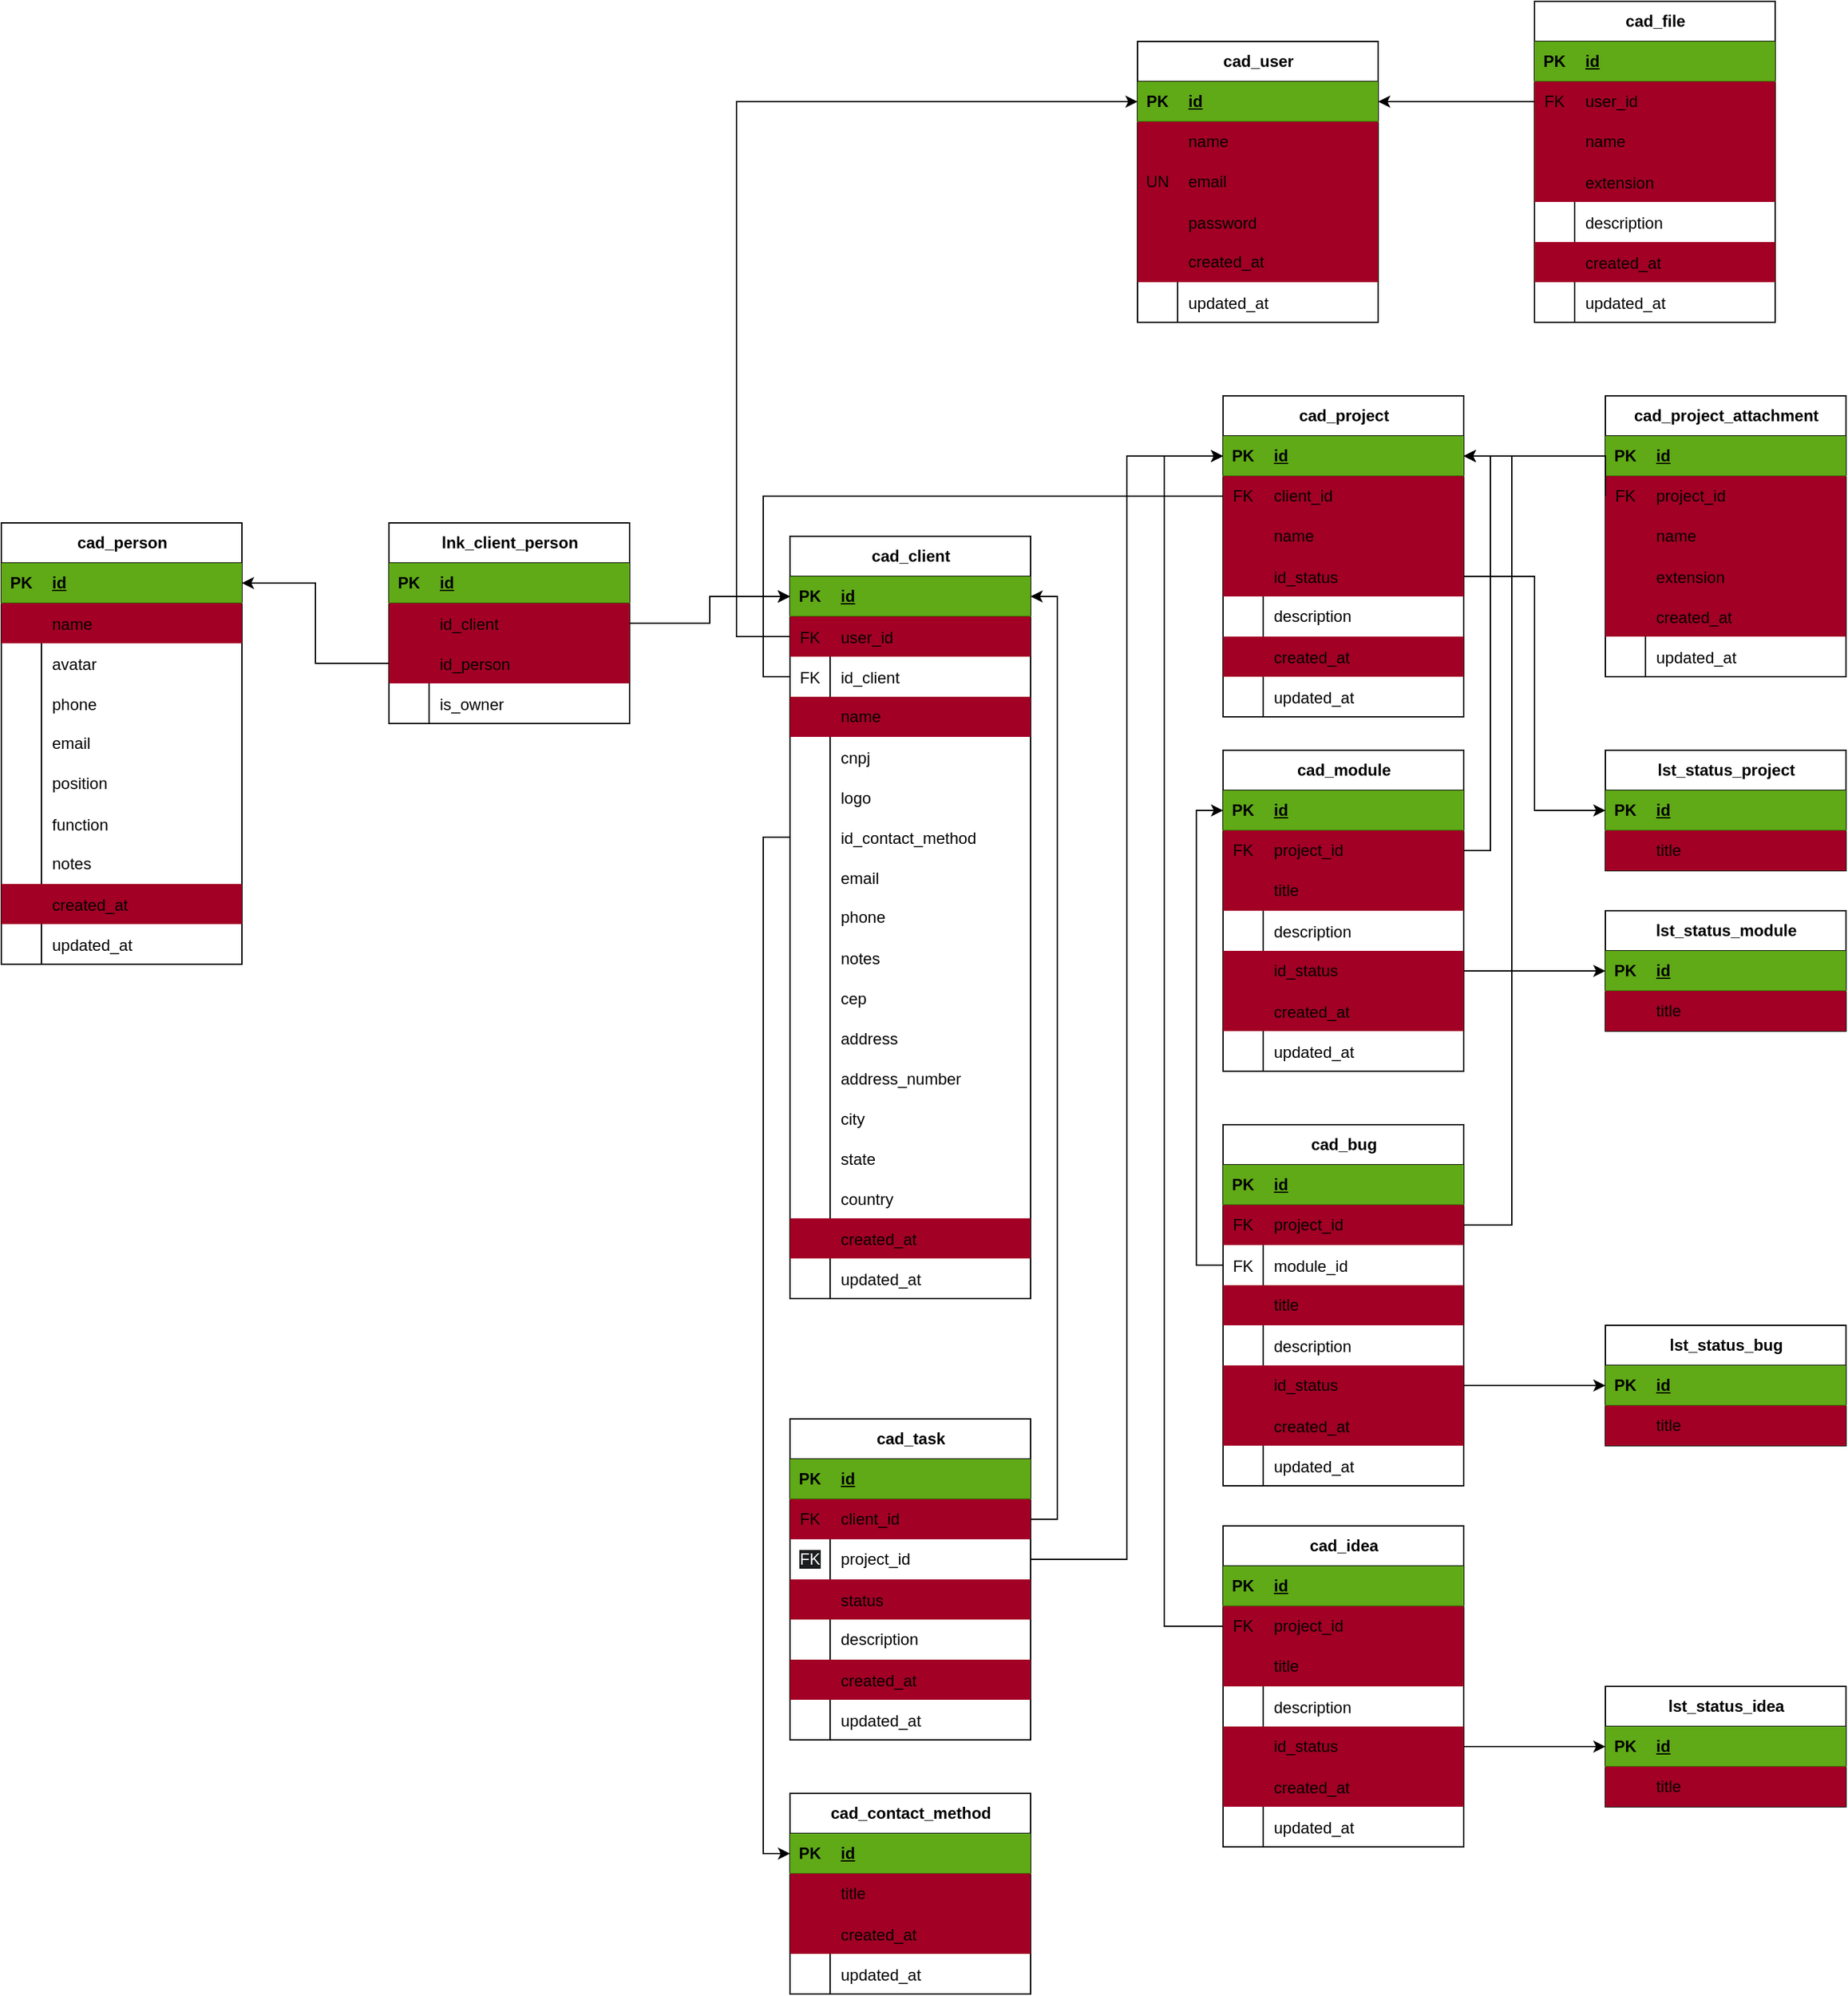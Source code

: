 <mxfile version="27.0.9">
  <diagram name="Página-1" id="vjfBajolBKwtR5oS8rzy">
    <mxGraphModel dx="1571" dy="1691" grid="1" gridSize="10" guides="1" tooltips="1" connect="1" arrows="1" fold="1" page="1" pageScale="1" pageWidth="827" pageHeight="1169" math="0" shadow="0">
      <root>
        <mxCell id="0" />
        <mxCell id="1" parent="0" />
        <mxCell id="Q97ZM_e0XSrgiZ6cgcMc-1" value="cad_user" style="shape=table;startSize=30;container=1;collapsible=1;childLayout=tableLayout;fixedRows=1;rowLines=0;fontStyle=1;align=center;resizeLast=1;html=1;" parent="1" vertex="1">
          <mxGeometry x="120" y="-1080" width="180" height="210" as="geometry" />
        </mxCell>
        <mxCell id="Q97ZM_e0XSrgiZ6cgcMc-2" value="" style="shape=tableRow;horizontal=0;startSize=0;swimlaneHead=0;swimlaneBody=0;fillColor=#60a917;collapsible=0;dropTarget=0;points=[[0,0.5],[1,0.5]];portConstraint=eastwest;top=0;left=0;right=0;bottom=1;fontColor=#ffffff;strokeColor=#2D7600;" parent="Q97ZM_e0XSrgiZ6cgcMc-1" vertex="1">
          <mxGeometry y="30" width="180" height="30" as="geometry" />
        </mxCell>
        <mxCell id="Q97ZM_e0XSrgiZ6cgcMc-3" value="PK" style="shape=partialRectangle;connectable=0;fillColor=none;top=0;left=0;bottom=0;right=0;fontStyle=1;overflow=hidden;whiteSpace=wrap;html=1;" parent="Q97ZM_e0XSrgiZ6cgcMc-2" vertex="1">
          <mxGeometry width="30" height="30" as="geometry">
            <mxRectangle width="30" height="30" as="alternateBounds" />
          </mxGeometry>
        </mxCell>
        <mxCell id="Q97ZM_e0XSrgiZ6cgcMc-4" value="id" style="shape=partialRectangle;connectable=0;fillColor=none;top=0;left=0;bottom=0;right=0;align=left;spacingLeft=6;fontStyle=5;overflow=hidden;whiteSpace=wrap;html=1;" parent="Q97ZM_e0XSrgiZ6cgcMc-2" vertex="1">
          <mxGeometry x="30" width="150" height="30" as="geometry">
            <mxRectangle width="150" height="30" as="alternateBounds" />
          </mxGeometry>
        </mxCell>
        <mxCell id="Q97ZM_e0XSrgiZ6cgcMc-5" value="" style="shape=tableRow;horizontal=0;startSize=0;swimlaneHead=0;swimlaneBody=0;fillColor=#a20025;collapsible=0;dropTarget=0;points=[[0,0.5],[1,0.5]];portConstraint=eastwest;top=0;left=0;right=0;bottom=0;fontColor=#ffffff;strokeColor=#6F0000;" parent="Q97ZM_e0XSrgiZ6cgcMc-1" vertex="1">
          <mxGeometry y="60" width="180" height="30" as="geometry" />
        </mxCell>
        <mxCell id="Q97ZM_e0XSrgiZ6cgcMc-6" value="" style="shape=partialRectangle;connectable=0;fillColor=none;top=0;left=0;bottom=0;right=0;editable=1;overflow=hidden;whiteSpace=wrap;html=1;" parent="Q97ZM_e0XSrgiZ6cgcMc-5" vertex="1">
          <mxGeometry width="30" height="30" as="geometry">
            <mxRectangle width="30" height="30" as="alternateBounds" />
          </mxGeometry>
        </mxCell>
        <mxCell id="Q97ZM_e0XSrgiZ6cgcMc-7" value="name" style="shape=partialRectangle;connectable=0;fillColor=none;top=0;left=0;bottom=0;right=0;align=left;spacingLeft=6;overflow=hidden;whiteSpace=wrap;html=1;" parent="Q97ZM_e0XSrgiZ6cgcMc-5" vertex="1">
          <mxGeometry x="30" width="150" height="30" as="geometry">
            <mxRectangle width="150" height="30" as="alternateBounds" />
          </mxGeometry>
        </mxCell>
        <mxCell id="Q97ZM_e0XSrgiZ6cgcMc-8" value="" style="shape=tableRow;horizontal=0;startSize=0;swimlaneHead=0;swimlaneBody=0;fillColor=#a20025;collapsible=0;dropTarget=0;points=[[0,0.5],[1,0.5]];portConstraint=eastwest;top=0;left=0;right=0;bottom=0;fontColor=#ffffff;strokeColor=#6F0000;" parent="Q97ZM_e0XSrgiZ6cgcMc-1" vertex="1">
          <mxGeometry y="90" width="180" height="30" as="geometry" />
        </mxCell>
        <mxCell id="Q97ZM_e0XSrgiZ6cgcMc-9" value="UN" style="shape=partialRectangle;connectable=0;fillColor=none;top=0;left=0;bottom=0;right=0;editable=1;overflow=hidden;whiteSpace=wrap;html=1;" parent="Q97ZM_e0XSrgiZ6cgcMc-8" vertex="1">
          <mxGeometry width="30" height="30" as="geometry">
            <mxRectangle width="30" height="30" as="alternateBounds" />
          </mxGeometry>
        </mxCell>
        <mxCell id="Q97ZM_e0XSrgiZ6cgcMc-10" value="email" style="shape=partialRectangle;connectable=0;fillColor=none;top=0;left=0;bottom=0;right=0;align=left;spacingLeft=6;overflow=hidden;whiteSpace=wrap;html=1;" parent="Q97ZM_e0XSrgiZ6cgcMc-8" vertex="1">
          <mxGeometry x="30" width="150" height="30" as="geometry">
            <mxRectangle width="150" height="30" as="alternateBounds" />
          </mxGeometry>
        </mxCell>
        <mxCell id="nkoeiOfqi2VPu3ToBZA2-17" value="" style="shape=tableRow;horizontal=0;startSize=0;swimlaneHead=0;swimlaneBody=0;fillColor=#a20025;collapsible=0;dropTarget=0;points=[[0,0.5],[1,0.5]];portConstraint=eastwest;top=0;left=0;right=0;bottom=0;fontColor=#ffffff;strokeColor=#6F0000;" parent="Q97ZM_e0XSrgiZ6cgcMc-1" vertex="1">
          <mxGeometry y="120" width="180" height="30" as="geometry" />
        </mxCell>
        <mxCell id="nkoeiOfqi2VPu3ToBZA2-18" value="" style="shape=partialRectangle;connectable=0;fillColor=none;top=0;left=0;bottom=0;right=0;editable=1;overflow=hidden;" parent="nkoeiOfqi2VPu3ToBZA2-17" vertex="1">
          <mxGeometry width="30" height="30" as="geometry">
            <mxRectangle width="30" height="30" as="alternateBounds" />
          </mxGeometry>
        </mxCell>
        <mxCell id="nkoeiOfqi2VPu3ToBZA2-19" value="password" style="shape=partialRectangle;connectable=0;fillColor=none;top=0;left=0;bottom=0;right=0;align=left;spacingLeft=6;overflow=hidden;" parent="nkoeiOfqi2VPu3ToBZA2-17" vertex="1">
          <mxGeometry x="30" width="150" height="30" as="geometry">
            <mxRectangle width="150" height="30" as="alternateBounds" />
          </mxGeometry>
        </mxCell>
        <mxCell id="Q97ZM_e0XSrgiZ6cgcMc-11" value="" style="shape=tableRow;horizontal=0;startSize=0;swimlaneHead=0;swimlaneBody=0;fillColor=#a20025;collapsible=0;dropTarget=0;points=[[0,0.5],[1,0.5]];portConstraint=eastwest;top=0;left=0;right=0;bottom=0;fontColor=#ffffff;strokeColor=#6F0000;" parent="Q97ZM_e0XSrgiZ6cgcMc-1" vertex="1">
          <mxGeometry y="150" width="180" height="30" as="geometry" />
        </mxCell>
        <mxCell id="Q97ZM_e0XSrgiZ6cgcMc-12" value="" style="shape=partialRectangle;connectable=0;fillColor=none;top=0;left=0;bottom=0;right=0;editable=1;overflow=hidden;whiteSpace=wrap;html=1;" parent="Q97ZM_e0XSrgiZ6cgcMc-11" vertex="1">
          <mxGeometry width="30" height="30" as="geometry">
            <mxRectangle width="30" height="30" as="alternateBounds" />
          </mxGeometry>
        </mxCell>
        <mxCell id="Q97ZM_e0XSrgiZ6cgcMc-13" value="created_at" style="shape=partialRectangle;connectable=0;fillColor=none;top=0;left=0;bottom=0;right=0;align=left;spacingLeft=6;overflow=hidden;whiteSpace=wrap;html=1;" parent="Q97ZM_e0XSrgiZ6cgcMc-11" vertex="1">
          <mxGeometry x="30" width="150" height="30" as="geometry">
            <mxRectangle width="150" height="30" as="alternateBounds" />
          </mxGeometry>
        </mxCell>
        <mxCell id="nkoeiOfqi2VPu3ToBZA2-29" value="" style="shape=tableRow;horizontal=0;startSize=0;swimlaneHead=0;swimlaneBody=0;fillColor=none;collapsible=0;dropTarget=0;points=[[0,0.5],[1,0.5]];portConstraint=eastwest;top=0;left=0;right=0;bottom=0;" parent="Q97ZM_e0XSrgiZ6cgcMc-1" vertex="1">
          <mxGeometry y="180" width="180" height="30" as="geometry" />
        </mxCell>
        <mxCell id="nkoeiOfqi2VPu3ToBZA2-30" value="" style="shape=partialRectangle;connectable=0;fillColor=none;top=0;left=0;bottom=0;right=0;editable=1;overflow=hidden;" parent="nkoeiOfqi2VPu3ToBZA2-29" vertex="1">
          <mxGeometry width="30" height="30" as="geometry">
            <mxRectangle width="30" height="30" as="alternateBounds" />
          </mxGeometry>
        </mxCell>
        <mxCell id="nkoeiOfqi2VPu3ToBZA2-31" value="updated_at" style="shape=partialRectangle;connectable=0;fillColor=none;top=0;left=0;bottom=0;right=0;align=left;spacingLeft=6;overflow=hidden;" parent="nkoeiOfqi2VPu3ToBZA2-29" vertex="1">
          <mxGeometry x="30" width="150" height="30" as="geometry">
            <mxRectangle width="150" height="30" as="alternateBounds" />
          </mxGeometry>
        </mxCell>
        <mxCell id="nkoeiOfqi2VPu3ToBZA2-1" value="cad_client" style="shape=table;startSize=30;container=1;collapsible=1;childLayout=tableLayout;fixedRows=1;rowLines=0;fontStyle=1;align=center;resizeLast=1;html=1;" parent="1" vertex="1">
          <mxGeometry x="-140" y="-710" width="180" height="570" as="geometry" />
        </mxCell>
        <mxCell id="nkoeiOfqi2VPu3ToBZA2-2" value="" style="shape=tableRow;horizontal=0;startSize=0;swimlaneHead=0;swimlaneBody=0;fillColor=#60a917;collapsible=0;dropTarget=0;points=[[0,0.5],[1,0.5]];portConstraint=eastwest;top=0;left=0;right=0;bottom=1;fontColor=#ffffff;strokeColor=#2D7600;" parent="nkoeiOfqi2VPu3ToBZA2-1" vertex="1">
          <mxGeometry y="30" width="180" height="30" as="geometry" />
        </mxCell>
        <mxCell id="nkoeiOfqi2VPu3ToBZA2-3" value="PK" style="shape=partialRectangle;connectable=0;fillColor=none;top=0;left=0;bottom=0;right=0;fontStyle=1;overflow=hidden;whiteSpace=wrap;html=1;" parent="nkoeiOfqi2VPu3ToBZA2-2" vertex="1">
          <mxGeometry width="30" height="30" as="geometry">
            <mxRectangle width="30" height="30" as="alternateBounds" />
          </mxGeometry>
        </mxCell>
        <mxCell id="nkoeiOfqi2VPu3ToBZA2-4" value="id" style="shape=partialRectangle;connectable=0;fillColor=none;top=0;left=0;bottom=0;right=0;align=left;spacingLeft=6;fontStyle=5;overflow=hidden;whiteSpace=wrap;html=1;" parent="nkoeiOfqi2VPu3ToBZA2-2" vertex="1">
          <mxGeometry x="30" width="150" height="30" as="geometry">
            <mxRectangle width="150" height="30" as="alternateBounds" />
          </mxGeometry>
        </mxCell>
        <mxCell id="nkoeiOfqi2VPu3ToBZA2-58" value="" style="shape=tableRow;horizontal=0;startSize=0;swimlaneHead=0;swimlaneBody=0;fillColor=#a20025;collapsible=0;dropTarget=0;points=[[0,0.5],[1,0.5]];portConstraint=eastwest;top=0;left=0;right=0;bottom=0;fontColor=#ffffff;strokeColor=#6F0000;" parent="nkoeiOfqi2VPu3ToBZA2-1" vertex="1">
          <mxGeometry y="60" width="180" height="30" as="geometry" />
        </mxCell>
        <mxCell id="nkoeiOfqi2VPu3ToBZA2-59" value="FK" style="shape=partialRectangle;connectable=0;fillColor=none;top=0;left=0;bottom=0;right=0;editable=1;overflow=hidden;" parent="nkoeiOfqi2VPu3ToBZA2-58" vertex="1">
          <mxGeometry width="30" height="30" as="geometry">
            <mxRectangle width="30" height="30" as="alternateBounds" />
          </mxGeometry>
        </mxCell>
        <mxCell id="nkoeiOfqi2VPu3ToBZA2-60" value="user_id" style="shape=partialRectangle;connectable=0;fillColor=none;top=0;left=0;bottom=0;right=0;align=left;spacingLeft=6;overflow=hidden;" parent="nkoeiOfqi2VPu3ToBZA2-58" vertex="1">
          <mxGeometry x="30" width="150" height="30" as="geometry">
            <mxRectangle width="150" height="30" as="alternateBounds" />
          </mxGeometry>
        </mxCell>
        <mxCell id="nkoeiOfqi2VPu3ToBZA2-259" value="" style="shape=tableRow;horizontal=0;startSize=0;swimlaneHead=0;swimlaneBody=0;fillColor=none;collapsible=0;dropTarget=0;points=[[0,0.5],[1,0.5]];portConstraint=eastwest;top=0;left=0;right=0;bottom=0;" parent="nkoeiOfqi2VPu3ToBZA2-1" vertex="1">
          <mxGeometry y="90" width="180" height="30" as="geometry" />
        </mxCell>
        <mxCell id="nkoeiOfqi2VPu3ToBZA2-260" value="FK" style="shape=partialRectangle;connectable=0;fillColor=none;top=0;left=0;bottom=0;right=0;editable=1;overflow=hidden;" parent="nkoeiOfqi2VPu3ToBZA2-259" vertex="1">
          <mxGeometry width="30" height="30" as="geometry">
            <mxRectangle width="30" height="30" as="alternateBounds" />
          </mxGeometry>
        </mxCell>
        <mxCell id="nkoeiOfqi2VPu3ToBZA2-261" value="id_client" style="shape=partialRectangle;connectable=0;fillColor=none;top=0;left=0;bottom=0;right=0;align=left;spacingLeft=6;overflow=hidden;" parent="nkoeiOfqi2VPu3ToBZA2-259" vertex="1">
          <mxGeometry x="30" width="150" height="30" as="geometry">
            <mxRectangle width="150" height="30" as="alternateBounds" />
          </mxGeometry>
        </mxCell>
        <mxCell id="nkoeiOfqi2VPu3ToBZA2-5" value="" style="shape=tableRow;horizontal=0;startSize=0;swimlaneHead=0;swimlaneBody=0;fillColor=#a20025;collapsible=0;dropTarget=0;points=[[0,0.5],[1,0.5]];portConstraint=eastwest;top=0;left=0;right=0;bottom=0;fontColor=#ffffff;strokeColor=#6F0000;" parent="nkoeiOfqi2VPu3ToBZA2-1" vertex="1">
          <mxGeometry y="120" width="180" height="30" as="geometry" />
        </mxCell>
        <mxCell id="nkoeiOfqi2VPu3ToBZA2-6" value="" style="shape=partialRectangle;connectable=0;fillColor=none;top=0;left=0;bottom=0;right=0;editable=1;overflow=hidden;whiteSpace=wrap;html=1;" parent="nkoeiOfqi2VPu3ToBZA2-5" vertex="1">
          <mxGeometry width="30" height="30" as="geometry">
            <mxRectangle width="30" height="30" as="alternateBounds" />
          </mxGeometry>
        </mxCell>
        <mxCell id="nkoeiOfqi2VPu3ToBZA2-7" value="name" style="shape=partialRectangle;connectable=0;fillColor=none;top=0;left=0;bottom=0;right=0;align=left;spacingLeft=6;overflow=hidden;whiteSpace=wrap;html=1;" parent="nkoeiOfqi2VPu3ToBZA2-5" vertex="1">
          <mxGeometry x="30" width="150" height="30" as="geometry">
            <mxRectangle width="150" height="30" as="alternateBounds" />
          </mxGeometry>
        </mxCell>
        <mxCell id="nkoeiOfqi2VPu3ToBZA2-395" value="" style="shape=tableRow;horizontal=0;startSize=0;swimlaneHead=0;swimlaneBody=0;fillColor=none;collapsible=0;dropTarget=0;points=[[0,0.5],[1,0.5]];portConstraint=eastwest;top=0;left=0;right=0;bottom=0;" parent="nkoeiOfqi2VPu3ToBZA2-1" vertex="1">
          <mxGeometry y="150" width="180" height="30" as="geometry" />
        </mxCell>
        <mxCell id="nkoeiOfqi2VPu3ToBZA2-396" value="" style="shape=partialRectangle;connectable=0;fillColor=none;top=0;left=0;bottom=0;right=0;editable=1;overflow=hidden;" parent="nkoeiOfqi2VPu3ToBZA2-395" vertex="1">
          <mxGeometry width="30" height="30" as="geometry">
            <mxRectangle width="30" height="30" as="alternateBounds" />
          </mxGeometry>
        </mxCell>
        <mxCell id="nkoeiOfqi2VPu3ToBZA2-397" value="cnpj" style="shape=partialRectangle;connectable=0;fillColor=none;top=0;left=0;bottom=0;right=0;align=left;spacingLeft=6;overflow=hidden;" parent="nkoeiOfqi2VPu3ToBZA2-395" vertex="1">
          <mxGeometry x="30" width="150" height="30" as="geometry">
            <mxRectangle width="150" height="30" as="alternateBounds" />
          </mxGeometry>
        </mxCell>
        <mxCell id="nkoeiOfqi2VPu3ToBZA2-304" value="" style="shape=tableRow;horizontal=0;startSize=0;swimlaneHead=0;swimlaneBody=0;fillColor=none;collapsible=0;dropTarget=0;points=[[0,0.5],[1,0.5]];portConstraint=eastwest;top=0;left=0;right=0;bottom=0;" parent="nkoeiOfqi2VPu3ToBZA2-1" vertex="1">
          <mxGeometry y="180" width="180" height="30" as="geometry" />
        </mxCell>
        <mxCell id="nkoeiOfqi2VPu3ToBZA2-305" value="" style="shape=partialRectangle;connectable=0;fillColor=none;top=0;left=0;bottom=0;right=0;editable=1;overflow=hidden;" parent="nkoeiOfqi2VPu3ToBZA2-304" vertex="1">
          <mxGeometry width="30" height="30" as="geometry">
            <mxRectangle width="30" height="30" as="alternateBounds" />
          </mxGeometry>
        </mxCell>
        <mxCell id="nkoeiOfqi2VPu3ToBZA2-306" value="logo" style="shape=partialRectangle;connectable=0;fillColor=none;top=0;left=0;bottom=0;right=0;align=left;spacingLeft=6;overflow=hidden;" parent="nkoeiOfqi2VPu3ToBZA2-304" vertex="1">
          <mxGeometry x="30" width="150" height="30" as="geometry">
            <mxRectangle width="150" height="30" as="alternateBounds" />
          </mxGeometry>
        </mxCell>
        <mxCell id="nkoeiOfqi2VPu3ToBZA2-369" value="" style="shape=tableRow;horizontal=0;startSize=0;swimlaneHead=0;swimlaneBody=0;fillColor=none;collapsible=0;dropTarget=0;points=[[0,0.5],[1,0.5]];portConstraint=eastwest;top=0;left=0;right=0;bottom=0;" parent="nkoeiOfqi2VPu3ToBZA2-1" vertex="1">
          <mxGeometry y="210" width="180" height="30" as="geometry" />
        </mxCell>
        <mxCell id="nkoeiOfqi2VPu3ToBZA2-370" value="" style="shape=partialRectangle;connectable=0;fillColor=none;top=0;left=0;bottom=0;right=0;editable=1;overflow=hidden;" parent="nkoeiOfqi2VPu3ToBZA2-369" vertex="1">
          <mxGeometry width="30" height="30" as="geometry">
            <mxRectangle width="30" height="30" as="alternateBounds" />
          </mxGeometry>
        </mxCell>
        <mxCell id="nkoeiOfqi2VPu3ToBZA2-371" value="id_contact_method" style="shape=partialRectangle;connectable=0;fillColor=none;top=0;left=0;bottom=0;right=0;align=left;spacingLeft=6;overflow=hidden;" parent="nkoeiOfqi2VPu3ToBZA2-369" vertex="1">
          <mxGeometry x="30" width="150" height="30" as="geometry">
            <mxRectangle width="150" height="30" as="alternateBounds" />
          </mxGeometry>
        </mxCell>
        <mxCell id="nkoeiOfqi2VPu3ToBZA2-14" value="" style="shape=tableRow;horizontal=0;startSize=0;swimlaneHead=0;swimlaneBody=0;fillColor=none;collapsible=0;dropTarget=0;points=[[0,0.5],[1,0.5]];portConstraint=eastwest;top=0;left=0;right=0;bottom=0;" parent="nkoeiOfqi2VPu3ToBZA2-1" vertex="1">
          <mxGeometry y="240" width="180" height="30" as="geometry" />
        </mxCell>
        <mxCell id="nkoeiOfqi2VPu3ToBZA2-15" value="" style="shape=partialRectangle;connectable=0;fillColor=none;top=0;left=0;bottom=0;right=0;editable=1;overflow=hidden;" parent="nkoeiOfqi2VPu3ToBZA2-14" vertex="1">
          <mxGeometry width="30" height="30" as="geometry">
            <mxRectangle width="30" height="30" as="alternateBounds" />
          </mxGeometry>
        </mxCell>
        <mxCell id="nkoeiOfqi2VPu3ToBZA2-16" value="email" style="shape=partialRectangle;connectable=0;fillColor=none;top=0;left=0;bottom=0;right=0;align=left;spacingLeft=6;overflow=hidden;" parent="nkoeiOfqi2VPu3ToBZA2-14" vertex="1">
          <mxGeometry x="30" width="150" height="30" as="geometry">
            <mxRectangle width="150" height="30" as="alternateBounds" />
          </mxGeometry>
        </mxCell>
        <mxCell id="nkoeiOfqi2VPu3ToBZA2-11" value="" style="shape=tableRow;horizontal=0;startSize=0;swimlaneHead=0;swimlaneBody=0;fillColor=none;collapsible=0;dropTarget=0;points=[[0,0.5],[1,0.5]];portConstraint=eastwest;top=0;left=0;right=0;bottom=0;" parent="nkoeiOfqi2VPu3ToBZA2-1" vertex="1">
          <mxGeometry y="270" width="180" height="30" as="geometry" />
        </mxCell>
        <mxCell id="nkoeiOfqi2VPu3ToBZA2-12" value="" style="shape=partialRectangle;connectable=0;fillColor=none;top=0;left=0;bottom=0;right=0;editable=1;overflow=hidden;whiteSpace=wrap;html=1;" parent="nkoeiOfqi2VPu3ToBZA2-11" vertex="1">
          <mxGeometry width="30" height="30" as="geometry">
            <mxRectangle width="30" height="30" as="alternateBounds" />
          </mxGeometry>
        </mxCell>
        <mxCell id="nkoeiOfqi2VPu3ToBZA2-13" value="phone" style="shape=partialRectangle;connectable=0;fillColor=none;top=0;left=0;bottom=0;right=0;align=left;spacingLeft=6;overflow=hidden;whiteSpace=wrap;html=1;" parent="nkoeiOfqi2VPu3ToBZA2-11" vertex="1">
          <mxGeometry x="30" width="150" height="30" as="geometry">
            <mxRectangle width="150" height="30" as="alternateBounds" />
          </mxGeometry>
        </mxCell>
        <mxCell id="nkoeiOfqi2VPu3ToBZA2-23" value="" style="shape=tableRow;horizontal=0;startSize=0;swimlaneHead=0;swimlaneBody=0;fillColor=none;collapsible=0;dropTarget=0;points=[[0,0.5],[1,0.5]];portConstraint=eastwest;top=0;left=0;right=0;bottom=0;" parent="nkoeiOfqi2VPu3ToBZA2-1" vertex="1">
          <mxGeometry y="300" width="180" height="30" as="geometry" />
        </mxCell>
        <mxCell id="nkoeiOfqi2VPu3ToBZA2-24" value="" style="shape=partialRectangle;connectable=0;fillColor=none;top=0;left=0;bottom=0;right=0;editable=1;overflow=hidden;" parent="nkoeiOfqi2VPu3ToBZA2-23" vertex="1">
          <mxGeometry width="30" height="30" as="geometry">
            <mxRectangle width="30" height="30" as="alternateBounds" />
          </mxGeometry>
        </mxCell>
        <mxCell id="nkoeiOfqi2VPu3ToBZA2-25" value="notes" style="shape=partialRectangle;connectable=0;fillColor=none;top=0;left=0;bottom=0;right=0;align=left;spacingLeft=6;overflow=hidden;" parent="nkoeiOfqi2VPu3ToBZA2-23" vertex="1">
          <mxGeometry x="30" width="150" height="30" as="geometry">
            <mxRectangle width="150" height="30" as="alternateBounds" />
          </mxGeometry>
        </mxCell>
        <mxCell id="nkoeiOfqi2VPu3ToBZA2-346" value="" style="shape=tableRow;horizontal=0;startSize=0;swimlaneHead=0;swimlaneBody=0;fillColor=none;collapsible=0;dropTarget=0;points=[[0,0.5],[1,0.5]];portConstraint=eastwest;top=0;left=0;right=0;bottom=0;" parent="nkoeiOfqi2VPu3ToBZA2-1" vertex="1">
          <mxGeometry y="330" width="180" height="30" as="geometry" />
        </mxCell>
        <mxCell id="nkoeiOfqi2VPu3ToBZA2-347" value="" style="shape=partialRectangle;connectable=0;fillColor=none;top=0;left=0;bottom=0;right=0;editable=1;overflow=hidden;" parent="nkoeiOfqi2VPu3ToBZA2-346" vertex="1">
          <mxGeometry width="30" height="30" as="geometry">
            <mxRectangle width="30" height="30" as="alternateBounds" />
          </mxGeometry>
        </mxCell>
        <mxCell id="nkoeiOfqi2VPu3ToBZA2-348" value="cep" style="shape=partialRectangle;connectable=0;fillColor=none;top=0;left=0;bottom=0;right=0;align=left;spacingLeft=6;overflow=hidden;" parent="nkoeiOfqi2VPu3ToBZA2-346" vertex="1">
          <mxGeometry x="30" width="150" height="30" as="geometry">
            <mxRectangle width="150" height="30" as="alternateBounds" />
          </mxGeometry>
        </mxCell>
        <mxCell id="nkoeiOfqi2VPu3ToBZA2-349" value="" style="shape=tableRow;horizontal=0;startSize=0;swimlaneHead=0;swimlaneBody=0;fillColor=none;collapsible=0;dropTarget=0;points=[[0,0.5],[1,0.5]];portConstraint=eastwest;top=0;left=0;right=0;bottom=0;" parent="nkoeiOfqi2VPu3ToBZA2-1" vertex="1">
          <mxGeometry y="360" width="180" height="30" as="geometry" />
        </mxCell>
        <mxCell id="nkoeiOfqi2VPu3ToBZA2-350" value="" style="shape=partialRectangle;connectable=0;fillColor=none;top=0;left=0;bottom=0;right=0;editable=1;overflow=hidden;" parent="nkoeiOfqi2VPu3ToBZA2-349" vertex="1">
          <mxGeometry width="30" height="30" as="geometry">
            <mxRectangle width="30" height="30" as="alternateBounds" />
          </mxGeometry>
        </mxCell>
        <mxCell id="nkoeiOfqi2VPu3ToBZA2-351" value="address" style="shape=partialRectangle;connectable=0;fillColor=none;top=0;left=0;bottom=0;right=0;align=left;spacingLeft=6;overflow=hidden;" parent="nkoeiOfqi2VPu3ToBZA2-349" vertex="1">
          <mxGeometry x="30" width="150" height="30" as="geometry">
            <mxRectangle width="150" height="30" as="alternateBounds" />
          </mxGeometry>
        </mxCell>
        <mxCell id="nkoeiOfqi2VPu3ToBZA2-360" value="" style="shape=tableRow;horizontal=0;startSize=0;swimlaneHead=0;swimlaneBody=0;fillColor=none;collapsible=0;dropTarget=0;points=[[0,0.5],[1,0.5]];portConstraint=eastwest;top=0;left=0;right=0;bottom=0;" parent="nkoeiOfqi2VPu3ToBZA2-1" vertex="1">
          <mxGeometry y="390" width="180" height="30" as="geometry" />
        </mxCell>
        <mxCell id="nkoeiOfqi2VPu3ToBZA2-361" value="" style="shape=partialRectangle;connectable=0;fillColor=none;top=0;left=0;bottom=0;right=0;editable=1;overflow=hidden;" parent="nkoeiOfqi2VPu3ToBZA2-360" vertex="1">
          <mxGeometry width="30" height="30" as="geometry">
            <mxRectangle width="30" height="30" as="alternateBounds" />
          </mxGeometry>
        </mxCell>
        <mxCell id="nkoeiOfqi2VPu3ToBZA2-362" value="address_number" style="shape=partialRectangle;connectable=0;fillColor=none;top=0;left=0;bottom=0;right=0;align=left;spacingLeft=6;overflow=hidden;" parent="nkoeiOfqi2VPu3ToBZA2-360" vertex="1">
          <mxGeometry x="30" width="150" height="30" as="geometry">
            <mxRectangle width="150" height="30" as="alternateBounds" />
          </mxGeometry>
        </mxCell>
        <mxCell id="nkoeiOfqi2VPu3ToBZA2-352" value="" style="shape=tableRow;horizontal=0;startSize=0;swimlaneHead=0;swimlaneBody=0;fillColor=none;collapsible=0;dropTarget=0;points=[[0,0.5],[1,0.5]];portConstraint=eastwest;top=0;left=0;right=0;bottom=0;" parent="nkoeiOfqi2VPu3ToBZA2-1" vertex="1">
          <mxGeometry y="420" width="180" height="30" as="geometry" />
        </mxCell>
        <mxCell id="nkoeiOfqi2VPu3ToBZA2-353" value="" style="shape=partialRectangle;connectable=0;fillColor=none;top=0;left=0;bottom=0;right=0;editable=1;overflow=hidden;" parent="nkoeiOfqi2VPu3ToBZA2-352" vertex="1">
          <mxGeometry width="30" height="30" as="geometry">
            <mxRectangle width="30" height="30" as="alternateBounds" />
          </mxGeometry>
        </mxCell>
        <mxCell id="nkoeiOfqi2VPu3ToBZA2-354" value="city" style="shape=partialRectangle;connectable=0;fillColor=none;top=0;left=0;bottom=0;right=0;align=left;spacingLeft=6;overflow=hidden;" parent="nkoeiOfqi2VPu3ToBZA2-352" vertex="1">
          <mxGeometry x="30" width="150" height="30" as="geometry">
            <mxRectangle width="150" height="30" as="alternateBounds" />
          </mxGeometry>
        </mxCell>
        <mxCell id="nkoeiOfqi2VPu3ToBZA2-363" value="" style="shape=tableRow;horizontal=0;startSize=0;swimlaneHead=0;swimlaneBody=0;fillColor=none;collapsible=0;dropTarget=0;points=[[0,0.5],[1,0.5]];portConstraint=eastwest;top=0;left=0;right=0;bottom=0;" parent="nkoeiOfqi2VPu3ToBZA2-1" vertex="1">
          <mxGeometry y="450" width="180" height="30" as="geometry" />
        </mxCell>
        <mxCell id="nkoeiOfqi2VPu3ToBZA2-364" value="" style="shape=partialRectangle;connectable=0;fillColor=none;top=0;left=0;bottom=0;right=0;editable=1;overflow=hidden;" parent="nkoeiOfqi2VPu3ToBZA2-363" vertex="1">
          <mxGeometry width="30" height="30" as="geometry">
            <mxRectangle width="30" height="30" as="alternateBounds" />
          </mxGeometry>
        </mxCell>
        <mxCell id="nkoeiOfqi2VPu3ToBZA2-365" value="state" style="shape=partialRectangle;connectable=0;fillColor=none;top=0;left=0;bottom=0;right=0;align=left;spacingLeft=6;overflow=hidden;" parent="nkoeiOfqi2VPu3ToBZA2-363" vertex="1">
          <mxGeometry x="30" width="150" height="30" as="geometry">
            <mxRectangle width="150" height="30" as="alternateBounds" />
          </mxGeometry>
        </mxCell>
        <mxCell id="nkoeiOfqi2VPu3ToBZA2-366" value="" style="shape=tableRow;horizontal=0;startSize=0;swimlaneHead=0;swimlaneBody=0;fillColor=none;collapsible=0;dropTarget=0;points=[[0,0.5],[1,0.5]];portConstraint=eastwest;top=0;left=0;right=0;bottom=0;" parent="nkoeiOfqi2VPu3ToBZA2-1" vertex="1">
          <mxGeometry y="480" width="180" height="30" as="geometry" />
        </mxCell>
        <mxCell id="nkoeiOfqi2VPu3ToBZA2-367" value="" style="shape=partialRectangle;connectable=0;fillColor=none;top=0;left=0;bottom=0;right=0;editable=1;overflow=hidden;" parent="nkoeiOfqi2VPu3ToBZA2-366" vertex="1">
          <mxGeometry width="30" height="30" as="geometry">
            <mxRectangle width="30" height="30" as="alternateBounds" />
          </mxGeometry>
        </mxCell>
        <mxCell id="nkoeiOfqi2VPu3ToBZA2-368" value="country" style="shape=partialRectangle;connectable=0;fillColor=none;top=0;left=0;bottom=0;right=0;align=left;spacingLeft=6;overflow=hidden;" parent="nkoeiOfqi2VPu3ToBZA2-366" vertex="1">
          <mxGeometry x="30" width="150" height="30" as="geometry">
            <mxRectangle width="150" height="30" as="alternateBounds" />
          </mxGeometry>
        </mxCell>
        <mxCell id="nkoeiOfqi2VPu3ToBZA2-20" value="" style="shape=tableRow;horizontal=0;startSize=0;swimlaneHead=0;swimlaneBody=0;fillColor=#a20025;collapsible=0;dropTarget=0;points=[[0,0.5],[1,0.5]];portConstraint=eastwest;top=0;left=0;right=0;bottom=0;fontColor=#ffffff;strokeColor=#6F0000;" parent="nkoeiOfqi2VPu3ToBZA2-1" vertex="1">
          <mxGeometry y="510" width="180" height="30" as="geometry" />
        </mxCell>
        <mxCell id="nkoeiOfqi2VPu3ToBZA2-21" value="" style="shape=partialRectangle;connectable=0;fillColor=none;top=0;left=0;bottom=0;right=0;editable=1;overflow=hidden;" parent="nkoeiOfqi2VPu3ToBZA2-20" vertex="1">
          <mxGeometry width="30" height="30" as="geometry">
            <mxRectangle width="30" height="30" as="alternateBounds" />
          </mxGeometry>
        </mxCell>
        <mxCell id="nkoeiOfqi2VPu3ToBZA2-22" value="created_at" style="shape=partialRectangle;connectable=0;fillColor=none;top=0;left=0;bottom=0;right=0;align=left;spacingLeft=6;overflow=hidden;" parent="nkoeiOfqi2VPu3ToBZA2-20" vertex="1">
          <mxGeometry x="30" width="150" height="30" as="geometry">
            <mxRectangle width="150" height="30" as="alternateBounds" />
          </mxGeometry>
        </mxCell>
        <mxCell id="nkoeiOfqi2VPu3ToBZA2-26" value="" style="shape=tableRow;horizontal=0;startSize=0;swimlaneHead=0;swimlaneBody=0;fillColor=none;collapsible=0;dropTarget=0;points=[[0,0.5],[1,0.5]];portConstraint=eastwest;top=0;left=0;right=0;bottom=0;" parent="nkoeiOfqi2VPu3ToBZA2-1" vertex="1">
          <mxGeometry y="540" width="180" height="30" as="geometry" />
        </mxCell>
        <mxCell id="nkoeiOfqi2VPu3ToBZA2-27" value="" style="shape=partialRectangle;connectable=0;fillColor=none;top=0;left=0;bottom=0;right=0;editable=1;overflow=hidden;" parent="nkoeiOfqi2VPu3ToBZA2-26" vertex="1">
          <mxGeometry width="30" height="30" as="geometry">
            <mxRectangle width="30" height="30" as="alternateBounds" />
          </mxGeometry>
        </mxCell>
        <mxCell id="nkoeiOfqi2VPu3ToBZA2-28" value="updated_at" style="shape=partialRectangle;connectable=0;fillColor=none;top=0;left=0;bottom=0;right=0;align=left;spacingLeft=6;overflow=hidden;" parent="nkoeiOfqi2VPu3ToBZA2-26" vertex="1">
          <mxGeometry x="30" width="150" height="30" as="geometry">
            <mxRectangle width="150" height="30" as="alternateBounds" />
          </mxGeometry>
        </mxCell>
        <mxCell id="nkoeiOfqi2VPu3ToBZA2-263" style="edgeStyle=orthogonalEdgeStyle;rounded=0;orthogonalLoop=1;jettySize=auto;html=1;exitX=0;exitY=0.5;exitDx=0;exitDy=0;entryX=0;entryY=0.5;entryDx=0;entryDy=0;" parent="1" source="nkoeiOfqi2VPu3ToBZA2-259" target="nkoeiOfqi2VPu3ToBZA2-2" edge="1">
          <mxGeometry relative="1" as="geometry" />
        </mxCell>
        <mxCell id="nkoeiOfqi2VPu3ToBZA2-32" value="cad_project" style="shape=table;startSize=30;container=1;collapsible=1;childLayout=tableLayout;fixedRows=1;rowLines=0;fontStyle=1;align=center;resizeLast=1;html=1;" parent="1" vertex="1">
          <mxGeometry x="184" y="-815" width="180" height="240" as="geometry" />
        </mxCell>
        <mxCell id="nkoeiOfqi2VPu3ToBZA2-33" value="" style="shape=tableRow;horizontal=0;startSize=0;swimlaneHead=0;swimlaneBody=0;fillColor=#60a917;collapsible=0;dropTarget=0;points=[[0,0.5],[1,0.5]];portConstraint=eastwest;top=0;left=0;right=0;bottom=1;fontColor=#ffffff;strokeColor=#2D7600;" parent="nkoeiOfqi2VPu3ToBZA2-32" vertex="1">
          <mxGeometry y="30" width="180" height="30" as="geometry" />
        </mxCell>
        <mxCell id="nkoeiOfqi2VPu3ToBZA2-34" value="PK" style="shape=partialRectangle;connectable=0;fillColor=none;top=0;left=0;bottom=0;right=0;fontStyle=1;overflow=hidden;whiteSpace=wrap;html=1;" parent="nkoeiOfqi2VPu3ToBZA2-33" vertex="1">
          <mxGeometry width="30" height="30" as="geometry">
            <mxRectangle width="30" height="30" as="alternateBounds" />
          </mxGeometry>
        </mxCell>
        <mxCell id="nkoeiOfqi2VPu3ToBZA2-35" value="id" style="shape=partialRectangle;connectable=0;fillColor=none;top=0;left=0;bottom=0;right=0;align=left;spacingLeft=6;fontStyle=5;overflow=hidden;whiteSpace=wrap;html=1;" parent="nkoeiOfqi2VPu3ToBZA2-33" vertex="1">
          <mxGeometry x="30" width="150" height="30" as="geometry">
            <mxRectangle width="150" height="30" as="alternateBounds" />
          </mxGeometry>
        </mxCell>
        <mxCell id="nkoeiOfqi2VPu3ToBZA2-36" value="" style="shape=tableRow;horizontal=0;startSize=0;swimlaneHead=0;swimlaneBody=0;fillColor=#a20025;collapsible=0;dropTarget=0;points=[[0,0.5],[1,0.5]];portConstraint=eastwest;top=0;left=0;right=0;bottom=0;fontColor=#ffffff;strokeColor=#6F0000;" parent="nkoeiOfqi2VPu3ToBZA2-32" vertex="1">
          <mxGeometry y="60" width="180" height="30" as="geometry" />
        </mxCell>
        <mxCell id="nkoeiOfqi2VPu3ToBZA2-37" value="FK" style="shape=partialRectangle;connectable=0;fillColor=none;top=0;left=0;bottom=0;right=0;editable=1;overflow=hidden;whiteSpace=wrap;html=1;" parent="nkoeiOfqi2VPu3ToBZA2-36" vertex="1">
          <mxGeometry width="30" height="30" as="geometry">
            <mxRectangle width="30" height="30" as="alternateBounds" />
          </mxGeometry>
        </mxCell>
        <mxCell id="nkoeiOfqi2VPu3ToBZA2-38" value="client_id" style="shape=partialRectangle;connectable=0;fillColor=none;top=0;left=0;bottom=0;right=0;align=left;spacingLeft=6;overflow=hidden;whiteSpace=wrap;html=1;" parent="nkoeiOfqi2VPu3ToBZA2-36" vertex="1">
          <mxGeometry x="30" width="150" height="30" as="geometry">
            <mxRectangle width="150" height="30" as="alternateBounds" />
          </mxGeometry>
        </mxCell>
        <mxCell id="nkoeiOfqi2VPu3ToBZA2-39" value="" style="shape=tableRow;horizontal=0;startSize=0;swimlaneHead=0;swimlaneBody=0;fillColor=#a20025;collapsible=0;dropTarget=0;points=[[0,0.5],[1,0.5]];portConstraint=eastwest;top=0;left=0;right=0;bottom=0;fontColor=#ffffff;strokeColor=#6F0000;" parent="nkoeiOfqi2VPu3ToBZA2-32" vertex="1">
          <mxGeometry y="90" width="180" height="30" as="geometry" />
        </mxCell>
        <mxCell id="nkoeiOfqi2VPu3ToBZA2-40" value="" style="shape=partialRectangle;connectable=0;fillColor=none;top=0;left=0;bottom=0;right=0;editable=1;overflow=hidden;whiteSpace=wrap;html=1;" parent="nkoeiOfqi2VPu3ToBZA2-39" vertex="1">
          <mxGeometry width="30" height="30" as="geometry">
            <mxRectangle width="30" height="30" as="alternateBounds" />
          </mxGeometry>
        </mxCell>
        <mxCell id="nkoeiOfqi2VPu3ToBZA2-41" value="name" style="shape=partialRectangle;connectable=0;fillColor=none;top=0;left=0;bottom=0;right=0;align=left;spacingLeft=6;overflow=hidden;whiteSpace=wrap;html=1;" parent="nkoeiOfqi2VPu3ToBZA2-39" vertex="1">
          <mxGeometry x="30" width="150" height="30" as="geometry">
            <mxRectangle width="150" height="30" as="alternateBounds" />
          </mxGeometry>
        </mxCell>
        <mxCell id="nkoeiOfqi2VPu3ToBZA2-42" value="" style="shape=tableRow;horizontal=0;startSize=0;swimlaneHead=0;swimlaneBody=0;fillColor=#a20025;collapsible=0;dropTarget=0;points=[[0,0.5],[1,0.5]];portConstraint=eastwest;top=0;left=0;right=0;bottom=0;fontColor=#ffffff;strokeColor=#6F0000;" parent="nkoeiOfqi2VPu3ToBZA2-32" vertex="1">
          <mxGeometry y="120" width="180" height="30" as="geometry" />
        </mxCell>
        <mxCell id="nkoeiOfqi2VPu3ToBZA2-43" value="" style="shape=partialRectangle;connectable=0;fillColor=none;top=0;left=0;bottom=0;right=0;editable=1;overflow=hidden;" parent="nkoeiOfqi2VPu3ToBZA2-42" vertex="1">
          <mxGeometry width="30" height="30" as="geometry">
            <mxRectangle width="30" height="30" as="alternateBounds" />
          </mxGeometry>
        </mxCell>
        <mxCell id="nkoeiOfqi2VPu3ToBZA2-44" value="id_status" style="shape=partialRectangle;connectable=0;fillColor=none;top=0;left=0;bottom=0;right=0;align=left;spacingLeft=6;overflow=hidden;" parent="nkoeiOfqi2VPu3ToBZA2-42" vertex="1">
          <mxGeometry x="30" width="150" height="30" as="geometry">
            <mxRectangle width="150" height="30" as="alternateBounds" />
          </mxGeometry>
        </mxCell>
        <mxCell id="nkoeiOfqi2VPu3ToBZA2-45" value="" style="shape=tableRow;horizontal=0;startSize=0;swimlaneHead=0;swimlaneBody=0;fillColor=none;collapsible=0;dropTarget=0;points=[[0,0.5],[1,0.5]];portConstraint=eastwest;top=0;left=0;right=0;bottom=0;" parent="nkoeiOfqi2VPu3ToBZA2-32" vertex="1">
          <mxGeometry y="150" width="180" height="30" as="geometry" />
        </mxCell>
        <mxCell id="nkoeiOfqi2VPu3ToBZA2-46" value="" style="shape=partialRectangle;connectable=0;fillColor=none;top=0;left=0;bottom=0;right=0;editable=1;overflow=hidden;whiteSpace=wrap;html=1;" parent="nkoeiOfqi2VPu3ToBZA2-45" vertex="1">
          <mxGeometry width="30" height="30" as="geometry">
            <mxRectangle width="30" height="30" as="alternateBounds" />
          </mxGeometry>
        </mxCell>
        <mxCell id="nkoeiOfqi2VPu3ToBZA2-47" value="description" style="shape=partialRectangle;connectable=0;fillColor=none;top=0;left=0;bottom=0;right=0;align=left;spacingLeft=6;overflow=hidden;whiteSpace=wrap;html=1;" parent="nkoeiOfqi2VPu3ToBZA2-45" vertex="1">
          <mxGeometry x="30" width="150" height="30" as="geometry">
            <mxRectangle width="150" height="30" as="alternateBounds" />
          </mxGeometry>
        </mxCell>
        <mxCell id="nkoeiOfqi2VPu3ToBZA2-51" value="" style="shape=tableRow;horizontal=0;startSize=0;swimlaneHead=0;swimlaneBody=0;fillColor=#a20025;collapsible=0;dropTarget=0;points=[[0,0.5],[1,0.5]];portConstraint=eastwest;top=0;left=0;right=0;bottom=0;fontColor=#ffffff;strokeColor=#6F0000;" parent="nkoeiOfqi2VPu3ToBZA2-32" vertex="1">
          <mxGeometry y="180" width="180" height="30" as="geometry" />
        </mxCell>
        <mxCell id="nkoeiOfqi2VPu3ToBZA2-52" value="" style="shape=partialRectangle;connectable=0;fillColor=none;top=0;left=0;bottom=0;right=0;editable=1;overflow=hidden;" parent="nkoeiOfqi2VPu3ToBZA2-51" vertex="1">
          <mxGeometry width="30" height="30" as="geometry">
            <mxRectangle width="30" height="30" as="alternateBounds" />
          </mxGeometry>
        </mxCell>
        <mxCell id="nkoeiOfqi2VPu3ToBZA2-53" value="created_at" style="shape=partialRectangle;connectable=0;fillColor=none;top=0;left=0;bottom=0;right=0;align=left;spacingLeft=6;overflow=hidden;" parent="nkoeiOfqi2VPu3ToBZA2-51" vertex="1">
          <mxGeometry x="30" width="150" height="30" as="geometry">
            <mxRectangle width="150" height="30" as="alternateBounds" />
          </mxGeometry>
        </mxCell>
        <mxCell id="nkoeiOfqi2VPu3ToBZA2-54" value="" style="shape=tableRow;horizontal=0;startSize=0;swimlaneHead=0;swimlaneBody=0;fillColor=none;collapsible=0;dropTarget=0;points=[[0,0.5],[1,0.5]];portConstraint=eastwest;top=0;left=0;right=0;bottom=0;" parent="nkoeiOfqi2VPu3ToBZA2-32" vertex="1">
          <mxGeometry y="210" width="180" height="30" as="geometry" />
        </mxCell>
        <mxCell id="nkoeiOfqi2VPu3ToBZA2-55" value="" style="shape=partialRectangle;connectable=0;fillColor=none;top=0;left=0;bottom=0;right=0;editable=1;overflow=hidden;" parent="nkoeiOfqi2VPu3ToBZA2-54" vertex="1">
          <mxGeometry width="30" height="30" as="geometry">
            <mxRectangle width="30" height="30" as="alternateBounds" />
          </mxGeometry>
        </mxCell>
        <mxCell id="nkoeiOfqi2VPu3ToBZA2-56" value="updated_at" style="shape=partialRectangle;connectable=0;fillColor=none;top=0;left=0;bottom=0;right=0;align=left;spacingLeft=6;overflow=hidden;" parent="nkoeiOfqi2VPu3ToBZA2-54" vertex="1">
          <mxGeometry x="30" width="150" height="30" as="geometry">
            <mxRectangle width="150" height="30" as="alternateBounds" />
          </mxGeometry>
        </mxCell>
        <mxCell id="nkoeiOfqi2VPu3ToBZA2-57" style="edgeStyle=orthogonalEdgeStyle;rounded=0;orthogonalLoop=1;jettySize=auto;html=1;exitX=0;exitY=0.5;exitDx=0;exitDy=0;entryX=0;entryY=0.5;entryDx=0;entryDy=0;" parent="1" source="nkoeiOfqi2VPu3ToBZA2-36" target="nkoeiOfqi2VPu3ToBZA2-2" edge="1">
          <mxGeometry relative="1" as="geometry">
            <Array as="points">
              <mxPoint x="110" y="-740" />
              <mxPoint x="-160" y="-740" />
              <mxPoint x="-160" y="-665" />
            </Array>
          </mxGeometry>
        </mxCell>
        <mxCell id="nkoeiOfqi2VPu3ToBZA2-61" style="edgeStyle=orthogonalEdgeStyle;rounded=0;orthogonalLoop=1;jettySize=auto;html=1;exitX=0;exitY=0.5;exitDx=0;exitDy=0;entryX=0;entryY=0.5;entryDx=0;entryDy=0;" parent="1" source="nkoeiOfqi2VPu3ToBZA2-58" target="Q97ZM_e0XSrgiZ6cgcMc-2" edge="1">
          <mxGeometry relative="1" as="geometry">
            <Array as="points">
              <mxPoint x="-180" y="-635" />
              <mxPoint x="-180" y="-1035" />
            </Array>
          </mxGeometry>
        </mxCell>
        <mxCell id="nkoeiOfqi2VPu3ToBZA2-62" value="cad_bug" style="shape=table;startSize=30;container=1;collapsible=1;childLayout=tableLayout;fixedRows=1;rowLines=0;fontStyle=1;align=center;resizeLast=1;html=1;" parent="1" vertex="1">
          <mxGeometry x="184" y="-270" width="180" height="270" as="geometry" />
        </mxCell>
        <mxCell id="nkoeiOfqi2VPu3ToBZA2-63" value="" style="shape=tableRow;horizontal=0;startSize=0;swimlaneHead=0;swimlaneBody=0;fillColor=#60a917;collapsible=0;dropTarget=0;points=[[0,0.5],[1,0.5]];portConstraint=eastwest;top=0;left=0;right=0;bottom=1;fontColor=#ffffff;strokeColor=#2D7600;" parent="nkoeiOfqi2VPu3ToBZA2-62" vertex="1">
          <mxGeometry y="30" width="180" height="30" as="geometry" />
        </mxCell>
        <mxCell id="nkoeiOfqi2VPu3ToBZA2-64" value="PK" style="shape=partialRectangle;connectable=0;fillColor=none;top=0;left=0;bottom=0;right=0;fontStyle=1;overflow=hidden;whiteSpace=wrap;html=1;" parent="nkoeiOfqi2VPu3ToBZA2-63" vertex="1">
          <mxGeometry width="30" height="30" as="geometry">
            <mxRectangle width="30" height="30" as="alternateBounds" />
          </mxGeometry>
        </mxCell>
        <mxCell id="nkoeiOfqi2VPu3ToBZA2-65" value="id" style="shape=partialRectangle;connectable=0;fillColor=none;top=0;left=0;bottom=0;right=0;align=left;spacingLeft=6;fontStyle=5;overflow=hidden;whiteSpace=wrap;html=1;" parent="nkoeiOfqi2VPu3ToBZA2-63" vertex="1">
          <mxGeometry x="30" width="150" height="30" as="geometry">
            <mxRectangle width="150" height="30" as="alternateBounds" />
          </mxGeometry>
        </mxCell>
        <mxCell id="nkoeiOfqi2VPu3ToBZA2-66" value="" style="shape=tableRow;horizontal=0;startSize=0;swimlaneHead=0;swimlaneBody=0;fillColor=#a20025;collapsible=0;dropTarget=0;points=[[0,0.5],[1,0.5]];portConstraint=eastwest;top=0;left=0;right=0;bottom=0;fontColor=#ffffff;strokeColor=#6F0000;" parent="nkoeiOfqi2VPu3ToBZA2-62" vertex="1">
          <mxGeometry y="60" width="180" height="30" as="geometry" />
        </mxCell>
        <mxCell id="nkoeiOfqi2VPu3ToBZA2-67" value="FK" style="shape=partialRectangle;connectable=0;fillColor=none;top=0;left=0;bottom=0;right=0;editable=1;overflow=hidden;whiteSpace=wrap;html=1;" parent="nkoeiOfqi2VPu3ToBZA2-66" vertex="1">
          <mxGeometry width="30" height="30" as="geometry">
            <mxRectangle width="30" height="30" as="alternateBounds" />
          </mxGeometry>
        </mxCell>
        <mxCell id="nkoeiOfqi2VPu3ToBZA2-68" value="project_id" style="shape=partialRectangle;connectable=0;fillColor=none;top=0;left=0;bottom=0;right=0;align=left;spacingLeft=6;overflow=hidden;whiteSpace=wrap;html=1;" parent="nkoeiOfqi2VPu3ToBZA2-66" vertex="1">
          <mxGeometry x="30" width="150" height="30" as="geometry">
            <mxRectangle width="150" height="30" as="alternateBounds" />
          </mxGeometry>
        </mxCell>
        <mxCell id="nkoeiOfqi2VPu3ToBZA2-133" value="" style="shape=tableRow;horizontal=0;startSize=0;swimlaneHead=0;swimlaneBody=0;fillColor=none;collapsible=0;dropTarget=0;points=[[0,0.5],[1,0.5]];portConstraint=eastwest;top=0;left=0;right=0;bottom=0;" parent="nkoeiOfqi2VPu3ToBZA2-62" vertex="1">
          <mxGeometry y="90" width="180" height="30" as="geometry" />
        </mxCell>
        <mxCell id="nkoeiOfqi2VPu3ToBZA2-134" value="FK" style="shape=partialRectangle;connectable=0;fillColor=none;top=0;left=0;bottom=0;right=0;editable=1;overflow=hidden;" parent="nkoeiOfqi2VPu3ToBZA2-133" vertex="1">
          <mxGeometry width="30" height="30" as="geometry">
            <mxRectangle width="30" height="30" as="alternateBounds" />
          </mxGeometry>
        </mxCell>
        <mxCell id="nkoeiOfqi2VPu3ToBZA2-135" value="module_id" style="shape=partialRectangle;connectable=0;fillColor=none;top=0;left=0;bottom=0;right=0;align=left;spacingLeft=6;overflow=hidden;" parent="nkoeiOfqi2VPu3ToBZA2-133" vertex="1">
          <mxGeometry x="30" width="150" height="30" as="geometry">
            <mxRectangle width="150" height="30" as="alternateBounds" />
          </mxGeometry>
        </mxCell>
        <mxCell id="nkoeiOfqi2VPu3ToBZA2-69" value="" style="shape=tableRow;horizontal=0;startSize=0;swimlaneHead=0;swimlaneBody=0;fillColor=#a20025;collapsible=0;dropTarget=0;points=[[0,0.5],[1,0.5]];portConstraint=eastwest;top=0;left=0;right=0;bottom=0;fontColor=#ffffff;strokeColor=#6F0000;" parent="nkoeiOfqi2VPu3ToBZA2-62" vertex="1">
          <mxGeometry y="120" width="180" height="30" as="geometry" />
        </mxCell>
        <mxCell id="nkoeiOfqi2VPu3ToBZA2-70" value="" style="shape=partialRectangle;connectable=0;fillColor=none;top=0;left=0;bottom=0;right=0;editable=1;overflow=hidden;whiteSpace=wrap;html=1;" parent="nkoeiOfqi2VPu3ToBZA2-69" vertex="1">
          <mxGeometry width="30" height="30" as="geometry">
            <mxRectangle width="30" height="30" as="alternateBounds" />
          </mxGeometry>
        </mxCell>
        <mxCell id="nkoeiOfqi2VPu3ToBZA2-71" value="title" style="shape=partialRectangle;connectable=0;fillColor=none;top=0;left=0;bottom=0;right=0;align=left;spacingLeft=6;overflow=hidden;whiteSpace=wrap;html=1;" parent="nkoeiOfqi2VPu3ToBZA2-69" vertex="1">
          <mxGeometry x="30" width="150" height="30" as="geometry">
            <mxRectangle width="150" height="30" as="alternateBounds" />
          </mxGeometry>
        </mxCell>
        <mxCell id="nkoeiOfqi2VPu3ToBZA2-72" value="" style="shape=tableRow;horizontal=0;startSize=0;swimlaneHead=0;swimlaneBody=0;fillColor=none;collapsible=0;dropTarget=0;points=[[0,0.5],[1,0.5]];portConstraint=eastwest;top=0;left=0;right=0;bottom=0;" parent="nkoeiOfqi2VPu3ToBZA2-62" vertex="1">
          <mxGeometry y="150" width="180" height="30" as="geometry" />
        </mxCell>
        <mxCell id="nkoeiOfqi2VPu3ToBZA2-73" value="" style="shape=partialRectangle;connectable=0;fillColor=none;top=0;left=0;bottom=0;right=0;editable=1;overflow=hidden;" parent="nkoeiOfqi2VPu3ToBZA2-72" vertex="1">
          <mxGeometry width="30" height="30" as="geometry">
            <mxRectangle width="30" height="30" as="alternateBounds" />
          </mxGeometry>
        </mxCell>
        <mxCell id="nkoeiOfqi2VPu3ToBZA2-74" value="description" style="shape=partialRectangle;connectable=0;fillColor=none;top=0;left=0;bottom=0;right=0;align=left;spacingLeft=6;overflow=hidden;" parent="nkoeiOfqi2VPu3ToBZA2-72" vertex="1">
          <mxGeometry x="30" width="150" height="30" as="geometry">
            <mxRectangle width="150" height="30" as="alternateBounds" />
          </mxGeometry>
        </mxCell>
        <mxCell id="nkoeiOfqi2VPu3ToBZA2-75" value="" style="shape=tableRow;horizontal=0;startSize=0;swimlaneHead=0;swimlaneBody=0;fillColor=#a20025;collapsible=0;dropTarget=0;points=[[0,0.5],[1,0.5]];portConstraint=eastwest;top=0;left=0;right=0;bottom=0;fontColor=#ffffff;strokeColor=#6F0000;" parent="nkoeiOfqi2VPu3ToBZA2-62" vertex="1">
          <mxGeometry y="180" width="180" height="30" as="geometry" />
        </mxCell>
        <mxCell id="nkoeiOfqi2VPu3ToBZA2-76" value="" style="shape=partialRectangle;connectable=0;fillColor=none;top=0;left=0;bottom=0;right=0;editable=1;overflow=hidden;whiteSpace=wrap;html=1;" parent="nkoeiOfqi2VPu3ToBZA2-75" vertex="1">
          <mxGeometry width="30" height="30" as="geometry">
            <mxRectangle width="30" height="30" as="alternateBounds" />
          </mxGeometry>
        </mxCell>
        <mxCell id="nkoeiOfqi2VPu3ToBZA2-77" value="id_status" style="shape=partialRectangle;connectable=0;fillColor=none;top=0;left=0;bottom=0;right=0;align=left;spacingLeft=6;overflow=hidden;whiteSpace=wrap;html=1;" parent="nkoeiOfqi2VPu3ToBZA2-75" vertex="1">
          <mxGeometry x="30" width="150" height="30" as="geometry">
            <mxRectangle width="150" height="30" as="alternateBounds" />
          </mxGeometry>
        </mxCell>
        <mxCell id="nkoeiOfqi2VPu3ToBZA2-78" value="" style="shape=tableRow;horizontal=0;startSize=0;swimlaneHead=0;swimlaneBody=0;fillColor=#a20025;collapsible=0;dropTarget=0;points=[[0,0.5],[1,0.5]];portConstraint=eastwest;top=0;left=0;right=0;bottom=0;fontColor=#ffffff;strokeColor=#6F0000;" parent="nkoeiOfqi2VPu3ToBZA2-62" vertex="1">
          <mxGeometry y="210" width="180" height="30" as="geometry" />
        </mxCell>
        <mxCell id="nkoeiOfqi2VPu3ToBZA2-79" value="" style="shape=partialRectangle;connectable=0;fillColor=none;top=0;left=0;bottom=0;right=0;editable=1;overflow=hidden;" parent="nkoeiOfqi2VPu3ToBZA2-78" vertex="1">
          <mxGeometry width="30" height="30" as="geometry">
            <mxRectangle width="30" height="30" as="alternateBounds" />
          </mxGeometry>
        </mxCell>
        <mxCell id="nkoeiOfqi2VPu3ToBZA2-80" value="created_at" style="shape=partialRectangle;connectable=0;fillColor=none;top=0;left=0;bottom=0;right=0;align=left;spacingLeft=6;overflow=hidden;" parent="nkoeiOfqi2VPu3ToBZA2-78" vertex="1">
          <mxGeometry x="30" width="150" height="30" as="geometry">
            <mxRectangle width="150" height="30" as="alternateBounds" />
          </mxGeometry>
        </mxCell>
        <mxCell id="nkoeiOfqi2VPu3ToBZA2-81" value="" style="shape=tableRow;horizontal=0;startSize=0;swimlaneHead=0;swimlaneBody=0;fillColor=none;collapsible=0;dropTarget=0;points=[[0,0.5],[1,0.5]];portConstraint=eastwest;top=0;left=0;right=0;bottom=0;" parent="nkoeiOfqi2VPu3ToBZA2-62" vertex="1">
          <mxGeometry y="240" width="180" height="30" as="geometry" />
        </mxCell>
        <mxCell id="nkoeiOfqi2VPu3ToBZA2-82" value="" style="shape=partialRectangle;connectable=0;fillColor=none;top=0;left=0;bottom=0;right=0;editable=1;overflow=hidden;" parent="nkoeiOfqi2VPu3ToBZA2-81" vertex="1">
          <mxGeometry width="30" height="30" as="geometry">
            <mxRectangle width="30" height="30" as="alternateBounds" />
          </mxGeometry>
        </mxCell>
        <mxCell id="nkoeiOfqi2VPu3ToBZA2-83" value="updated_at" style="shape=partialRectangle;connectable=0;fillColor=none;top=0;left=0;bottom=0;right=0;align=left;spacingLeft=6;overflow=hidden;" parent="nkoeiOfqi2VPu3ToBZA2-81" vertex="1">
          <mxGeometry x="30" width="150" height="30" as="geometry">
            <mxRectangle width="150" height="30" as="alternateBounds" />
          </mxGeometry>
        </mxCell>
        <mxCell id="nkoeiOfqi2VPu3ToBZA2-85" style="edgeStyle=orthogonalEdgeStyle;rounded=0;orthogonalLoop=1;jettySize=auto;html=1;exitX=1;exitY=0.5;exitDx=0;exitDy=0;entryX=1;entryY=0.5;entryDx=0;entryDy=0;" parent="1" source="nkoeiOfqi2VPu3ToBZA2-66" target="nkoeiOfqi2VPu3ToBZA2-33" edge="1">
          <mxGeometry relative="1" as="geometry">
            <Array as="points">
              <mxPoint x="400" y="-195" />
              <mxPoint x="400" y="-770" />
            </Array>
          </mxGeometry>
        </mxCell>
        <mxCell id="nkoeiOfqi2VPu3ToBZA2-86" value="cad_task" style="shape=table;startSize=30;container=1;collapsible=1;childLayout=tableLayout;fixedRows=1;rowLines=0;fontStyle=1;align=center;resizeLast=1;html=1;" parent="1" vertex="1">
          <mxGeometry x="-140" y="-50" width="180" height="240" as="geometry" />
        </mxCell>
        <mxCell id="nkoeiOfqi2VPu3ToBZA2-87" value="" style="shape=tableRow;horizontal=0;startSize=0;swimlaneHead=0;swimlaneBody=0;fillColor=#60a917;collapsible=0;dropTarget=0;points=[[0,0.5],[1,0.5]];portConstraint=eastwest;top=0;left=0;right=0;bottom=1;fontColor=#ffffff;strokeColor=#2D7600;" parent="nkoeiOfqi2VPu3ToBZA2-86" vertex="1">
          <mxGeometry y="30" width="180" height="30" as="geometry" />
        </mxCell>
        <mxCell id="nkoeiOfqi2VPu3ToBZA2-88" value="PK" style="shape=partialRectangle;connectable=0;fillColor=none;top=0;left=0;bottom=0;right=0;fontStyle=1;overflow=hidden;whiteSpace=wrap;html=1;" parent="nkoeiOfqi2VPu3ToBZA2-87" vertex="1">
          <mxGeometry width="30" height="30" as="geometry">
            <mxRectangle width="30" height="30" as="alternateBounds" />
          </mxGeometry>
        </mxCell>
        <mxCell id="nkoeiOfqi2VPu3ToBZA2-89" value="id" style="shape=partialRectangle;connectable=0;fillColor=none;top=0;left=0;bottom=0;right=0;align=left;spacingLeft=6;fontStyle=5;overflow=hidden;whiteSpace=wrap;html=1;" parent="nkoeiOfqi2VPu3ToBZA2-87" vertex="1">
          <mxGeometry x="30" width="150" height="30" as="geometry">
            <mxRectangle width="150" height="30" as="alternateBounds" />
          </mxGeometry>
        </mxCell>
        <mxCell id="nkoeiOfqi2VPu3ToBZA2-90" value="" style="shape=tableRow;horizontal=0;startSize=0;swimlaneHead=0;swimlaneBody=0;fillColor=#a20025;collapsible=0;dropTarget=0;points=[[0,0.5],[1,0.5]];portConstraint=eastwest;top=0;left=0;right=0;bottom=0;fontColor=#ffffff;strokeColor=#6F0000;" parent="nkoeiOfqi2VPu3ToBZA2-86" vertex="1">
          <mxGeometry y="60" width="180" height="30" as="geometry" />
        </mxCell>
        <mxCell id="nkoeiOfqi2VPu3ToBZA2-91" value="FK" style="shape=partialRectangle;connectable=0;fillColor=none;top=0;left=0;bottom=0;right=0;editable=1;overflow=hidden;whiteSpace=wrap;html=1;" parent="nkoeiOfqi2VPu3ToBZA2-90" vertex="1">
          <mxGeometry width="30" height="30" as="geometry">
            <mxRectangle width="30" height="30" as="alternateBounds" />
          </mxGeometry>
        </mxCell>
        <mxCell id="nkoeiOfqi2VPu3ToBZA2-92" value="client_id" style="shape=partialRectangle;connectable=0;fillColor=none;top=0;left=0;bottom=0;right=0;align=left;spacingLeft=6;overflow=hidden;whiteSpace=wrap;html=1;" parent="nkoeiOfqi2VPu3ToBZA2-90" vertex="1">
          <mxGeometry x="30" width="150" height="30" as="geometry">
            <mxRectangle width="150" height="30" as="alternateBounds" />
          </mxGeometry>
        </mxCell>
        <mxCell id="nkoeiOfqi2VPu3ToBZA2-93" value="" style="shape=tableRow;horizontal=0;startSize=0;swimlaneHead=0;swimlaneBody=0;fillColor=none;collapsible=0;dropTarget=0;points=[[0,0.5],[1,0.5]];portConstraint=eastwest;top=0;left=0;right=0;bottom=0;" parent="nkoeiOfqi2VPu3ToBZA2-86" vertex="1">
          <mxGeometry y="90" width="180" height="30" as="geometry" />
        </mxCell>
        <mxCell id="nkoeiOfqi2VPu3ToBZA2-94" value="&lt;span style=&quot;color: rgb(255, 255, 255); font-family: Helvetica; font-size: 12px; font-style: normal; font-variant-ligatures: normal; font-variant-caps: normal; font-weight: 400; letter-spacing: normal; orphans: 2; text-align: center; text-indent: 0px; text-transform: none; widows: 2; word-spacing: 0px; -webkit-text-stroke-width: 0px; white-space: normal; background-color: rgb(27, 29, 30); text-decoration-thickness: initial; text-decoration-style: initial; text-decoration-color: initial; display: inline !important; float: none;&quot;&gt;FK&lt;/span&gt;" style="shape=partialRectangle;connectable=0;fillColor=none;top=0;left=0;bottom=0;right=0;editable=1;overflow=hidden;whiteSpace=wrap;html=1;" parent="nkoeiOfqi2VPu3ToBZA2-93" vertex="1">
          <mxGeometry width="30" height="30" as="geometry">
            <mxRectangle width="30" height="30" as="alternateBounds" />
          </mxGeometry>
        </mxCell>
        <mxCell id="nkoeiOfqi2VPu3ToBZA2-95" value="project_id" style="shape=partialRectangle;connectable=0;fillColor=none;top=0;left=0;bottom=0;right=0;align=left;spacingLeft=6;overflow=hidden;whiteSpace=wrap;html=1;" parent="nkoeiOfqi2VPu3ToBZA2-93" vertex="1">
          <mxGeometry x="30" width="150" height="30" as="geometry">
            <mxRectangle width="150" height="30" as="alternateBounds" />
          </mxGeometry>
        </mxCell>
        <mxCell id="nkoeiOfqi2VPu3ToBZA2-96" value="" style="shape=tableRow;horizontal=0;startSize=0;swimlaneHead=0;swimlaneBody=0;fillColor=#a20025;collapsible=0;dropTarget=0;points=[[0,0.5],[1,0.5]];portConstraint=eastwest;top=0;left=0;right=0;bottom=0;fontColor=#ffffff;strokeColor=#6F0000;" parent="nkoeiOfqi2VPu3ToBZA2-86" vertex="1">
          <mxGeometry y="120" width="180" height="30" as="geometry" />
        </mxCell>
        <mxCell id="nkoeiOfqi2VPu3ToBZA2-97" value="" style="shape=partialRectangle;connectable=0;fillColor=none;top=0;left=0;bottom=0;right=0;editable=1;overflow=hidden;" parent="nkoeiOfqi2VPu3ToBZA2-96" vertex="1">
          <mxGeometry width="30" height="30" as="geometry">
            <mxRectangle width="30" height="30" as="alternateBounds" />
          </mxGeometry>
        </mxCell>
        <mxCell id="nkoeiOfqi2VPu3ToBZA2-98" value="status" style="shape=partialRectangle;connectable=0;fillColor=none;top=0;left=0;bottom=0;right=0;align=left;spacingLeft=6;overflow=hidden;" parent="nkoeiOfqi2VPu3ToBZA2-96" vertex="1">
          <mxGeometry x="30" width="150" height="30" as="geometry">
            <mxRectangle width="150" height="30" as="alternateBounds" />
          </mxGeometry>
        </mxCell>
        <mxCell id="nkoeiOfqi2VPu3ToBZA2-99" value="" style="shape=tableRow;horizontal=0;startSize=0;swimlaneHead=0;swimlaneBody=0;fillColor=none;collapsible=0;dropTarget=0;points=[[0,0.5],[1,0.5]];portConstraint=eastwest;top=0;left=0;right=0;bottom=0;" parent="nkoeiOfqi2VPu3ToBZA2-86" vertex="1">
          <mxGeometry y="150" width="180" height="30" as="geometry" />
        </mxCell>
        <mxCell id="nkoeiOfqi2VPu3ToBZA2-100" value="" style="shape=partialRectangle;connectable=0;fillColor=none;top=0;left=0;bottom=0;right=0;editable=1;overflow=hidden;whiteSpace=wrap;html=1;" parent="nkoeiOfqi2VPu3ToBZA2-99" vertex="1">
          <mxGeometry width="30" height="30" as="geometry">
            <mxRectangle width="30" height="30" as="alternateBounds" />
          </mxGeometry>
        </mxCell>
        <mxCell id="nkoeiOfqi2VPu3ToBZA2-101" value="description" style="shape=partialRectangle;connectable=0;fillColor=none;top=0;left=0;bottom=0;right=0;align=left;spacingLeft=6;overflow=hidden;whiteSpace=wrap;html=1;" parent="nkoeiOfqi2VPu3ToBZA2-99" vertex="1">
          <mxGeometry x="30" width="150" height="30" as="geometry">
            <mxRectangle width="150" height="30" as="alternateBounds" />
          </mxGeometry>
        </mxCell>
        <mxCell id="nkoeiOfqi2VPu3ToBZA2-102" value="" style="shape=tableRow;horizontal=0;startSize=0;swimlaneHead=0;swimlaneBody=0;fillColor=#a20025;collapsible=0;dropTarget=0;points=[[0,0.5],[1,0.5]];portConstraint=eastwest;top=0;left=0;right=0;bottom=0;fontColor=#ffffff;strokeColor=#6F0000;" parent="nkoeiOfqi2VPu3ToBZA2-86" vertex="1">
          <mxGeometry y="180" width="180" height="30" as="geometry" />
        </mxCell>
        <mxCell id="nkoeiOfqi2VPu3ToBZA2-103" value="" style="shape=partialRectangle;connectable=0;fillColor=none;top=0;left=0;bottom=0;right=0;editable=1;overflow=hidden;" parent="nkoeiOfqi2VPu3ToBZA2-102" vertex="1">
          <mxGeometry width="30" height="30" as="geometry">
            <mxRectangle width="30" height="30" as="alternateBounds" />
          </mxGeometry>
        </mxCell>
        <mxCell id="nkoeiOfqi2VPu3ToBZA2-104" value="created_at" style="shape=partialRectangle;connectable=0;fillColor=none;top=0;left=0;bottom=0;right=0;align=left;spacingLeft=6;overflow=hidden;" parent="nkoeiOfqi2VPu3ToBZA2-102" vertex="1">
          <mxGeometry x="30" width="150" height="30" as="geometry">
            <mxRectangle width="150" height="30" as="alternateBounds" />
          </mxGeometry>
        </mxCell>
        <mxCell id="nkoeiOfqi2VPu3ToBZA2-105" value="" style="shape=tableRow;horizontal=0;startSize=0;swimlaneHead=0;swimlaneBody=0;fillColor=none;collapsible=0;dropTarget=0;points=[[0,0.5],[1,0.5]];portConstraint=eastwest;top=0;left=0;right=0;bottom=0;" parent="nkoeiOfqi2VPu3ToBZA2-86" vertex="1">
          <mxGeometry y="210" width="180" height="30" as="geometry" />
        </mxCell>
        <mxCell id="nkoeiOfqi2VPu3ToBZA2-106" value="" style="shape=partialRectangle;connectable=0;fillColor=none;top=0;left=0;bottom=0;right=0;editable=1;overflow=hidden;" parent="nkoeiOfqi2VPu3ToBZA2-105" vertex="1">
          <mxGeometry width="30" height="30" as="geometry">
            <mxRectangle width="30" height="30" as="alternateBounds" />
          </mxGeometry>
        </mxCell>
        <mxCell id="nkoeiOfqi2VPu3ToBZA2-107" value="updated_at" style="shape=partialRectangle;connectable=0;fillColor=none;top=0;left=0;bottom=0;right=0;align=left;spacingLeft=6;overflow=hidden;" parent="nkoeiOfqi2VPu3ToBZA2-105" vertex="1">
          <mxGeometry x="30" width="150" height="30" as="geometry">
            <mxRectangle width="150" height="30" as="alternateBounds" />
          </mxGeometry>
        </mxCell>
        <mxCell id="nkoeiOfqi2VPu3ToBZA2-108" style="edgeStyle=orthogonalEdgeStyle;rounded=0;orthogonalLoop=1;jettySize=auto;html=1;exitX=1;exitY=0.5;exitDx=0;exitDy=0;entryX=1;entryY=0.5;entryDx=0;entryDy=0;" parent="1" source="nkoeiOfqi2VPu3ToBZA2-90" target="nkoeiOfqi2VPu3ToBZA2-2" edge="1">
          <mxGeometry relative="1" as="geometry" />
        </mxCell>
        <mxCell id="nkoeiOfqi2VPu3ToBZA2-109" style="edgeStyle=orthogonalEdgeStyle;rounded=0;orthogonalLoop=1;jettySize=auto;html=1;exitX=1;exitY=0.5;exitDx=0;exitDy=0;entryX=0;entryY=0.5;entryDx=0;entryDy=0;" parent="1" source="nkoeiOfqi2VPu3ToBZA2-93" target="nkoeiOfqi2VPu3ToBZA2-33" edge="1">
          <mxGeometry relative="1" as="geometry" />
        </mxCell>
        <mxCell id="nkoeiOfqi2VPu3ToBZA2-110" value="cad_module" style="shape=table;startSize=30;container=1;collapsible=1;childLayout=tableLayout;fixedRows=1;rowLines=0;fontStyle=1;align=center;resizeLast=1;html=1;" parent="1" vertex="1">
          <mxGeometry x="184" y="-550" width="180" height="240" as="geometry" />
        </mxCell>
        <mxCell id="nkoeiOfqi2VPu3ToBZA2-111" value="" style="shape=tableRow;horizontal=0;startSize=0;swimlaneHead=0;swimlaneBody=0;fillColor=#60a917;collapsible=0;dropTarget=0;points=[[0,0.5],[1,0.5]];portConstraint=eastwest;top=0;left=0;right=0;bottom=1;fontColor=#ffffff;strokeColor=#2D7600;" parent="nkoeiOfqi2VPu3ToBZA2-110" vertex="1">
          <mxGeometry y="30" width="180" height="30" as="geometry" />
        </mxCell>
        <mxCell id="nkoeiOfqi2VPu3ToBZA2-112" value="PK" style="shape=partialRectangle;connectable=0;fillColor=none;top=0;left=0;bottom=0;right=0;fontStyle=1;overflow=hidden;whiteSpace=wrap;html=1;" parent="nkoeiOfqi2VPu3ToBZA2-111" vertex="1">
          <mxGeometry width="30" height="30" as="geometry">
            <mxRectangle width="30" height="30" as="alternateBounds" />
          </mxGeometry>
        </mxCell>
        <mxCell id="nkoeiOfqi2VPu3ToBZA2-113" value="id" style="shape=partialRectangle;connectable=0;fillColor=none;top=0;left=0;bottom=0;right=0;align=left;spacingLeft=6;fontStyle=5;overflow=hidden;whiteSpace=wrap;html=1;" parent="nkoeiOfqi2VPu3ToBZA2-111" vertex="1">
          <mxGeometry x="30" width="150" height="30" as="geometry">
            <mxRectangle width="150" height="30" as="alternateBounds" />
          </mxGeometry>
        </mxCell>
        <mxCell id="nkoeiOfqi2VPu3ToBZA2-114" value="" style="shape=tableRow;horizontal=0;startSize=0;swimlaneHead=0;swimlaneBody=0;fillColor=#a20025;collapsible=0;dropTarget=0;points=[[0,0.5],[1,0.5]];portConstraint=eastwest;top=0;left=0;right=0;bottom=0;fontColor=#ffffff;strokeColor=#6F0000;" parent="nkoeiOfqi2VPu3ToBZA2-110" vertex="1">
          <mxGeometry y="60" width="180" height="30" as="geometry" />
        </mxCell>
        <mxCell id="nkoeiOfqi2VPu3ToBZA2-115" value="FK" style="shape=partialRectangle;connectable=0;fillColor=none;top=0;left=0;bottom=0;right=0;editable=1;overflow=hidden;whiteSpace=wrap;html=1;" parent="nkoeiOfqi2VPu3ToBZA2-114" vertex="1">
          <mxGeometry width="30" height="30" as="geometry">
            <mxRectangle width="30" height="30" as="alternateBounds" />
          </mxGeometry>
        </mxCell>
        <mxCell id="nkoeiOfqi2VPu3ToBZA2-116" value="project_id" style="shape=partialRectangle;connectable=0;fillColor=none;top=0;left=0;bottom=0;right=0;align=left;spacingLeft=6;overflow=hidden;whiteSpace=wrap;html=1;" parent="nkoeiOfqi2VPu3ToBZA2-114" vertex="1">
          <mxGeometry x="30" width="150" height="30" as="geometry">
            <mxRectangle width="150" height="30" as="alternateBounds" />
          </mxGeometry>
        </mxCell>
        <mxCell id="nkoeiOfqi2VPu3ToBZA2-117" value="" style="shape=tableRow;horizontal=0;startSize=0;swimlaneHead=0;swimlaneBody=0;fillColor=#a20025;collapsible=0;dropTarget=0;points=[[0,0.5],[1,0.5]];portConstraint=eastwest;top=0;left=0;right=0;bottom=0;fontColor=#ffffff;strokeColor=#6F0000;" parent="nkoeiOfqi2VPu3ToBZA2-110" vertex="1">
          <mxGeometry y="90" width="180" height="30" as="geometry" />
        </mxCell>
        <mxCell id="nkoeiOfqi2VPu3ToBZA2-118" value="" style="shape=partialRectangle;connectable=0;fillColor=none;top=0;left=0;bottom=0;right=0;editable=1;overflow=hidden;whiteSpace=wrap;html=1;" parent="nkoeiOfqi2VPu3ToBZA2-117" vertex="1">
          <mxGeometry width="30" height="30" as="geometry">
            <mxRectangle width="30" height="30" as="alternateBounds" />
          </mxGeometry>
        </mxCell>
        <mxCell id="nkoeiOfqi2VPu3ToBZA2-119" value="title" style="shape=partialRectangle;connectable=0;fillColor=none;top=0;left=0;bottom=0;right=0;align=left;spacingLeft=6;overflow=hidden;whiteSpace=wrap;html=1;" parent="nkoeiOfqi2VPu3ToBZA2-117" vertex="1">
          <mxGeometry x="30" width="150" height="30" as="geometry">
            <mxRectangle width="150" height="30" as="alternateBounds" />
          </mxGeometry>
        </mxCell>
        <mxCell id="nkoeiOfqi2VPu3ToBZA2-120" value="" style="shape=tableRow;horizontal=0;startSize=0;swimlaneHead=0;swimlaneBody=0;fillColor=none;collapsible=0;dropTarget=0;points=[[0,0.5],[1,0.5]];portConstraint=eastwest;top=0;left=0;right=0;bottom=0;" parent="nkoeiOfqi2VPu3ToBZA2-110" vertex="1">
          <mxGeometry y="120" width="180" height="30" as="geometry" />
        </mxCell>
        <mxCell id="nkoeiOfqi2VPu3ToBZA2-121" value="" style="shape=partialRectangle;connectable=0;fillColor=none;top=0;left=0;bottom=0;right=0;editable=1;overflow=hidden;" parent="nkoeiOfqi2VPu3ToBZA2-120" vertex="1">
          <mxGeometry width="30" height="30" as="geometry">
            <mxRectangle width="30" height="30" as="alternateBounds" />
          </mxGeometry>
        </mxCell>
        <mxCell id="nkoeiOfqi2VPu3ToBZA2-122" value="description" style="shape=partialRectangle;connectable=0;fillColor=none;top=0;left=0;bottom=0;right=0;align=left;spacingLeft=6;overflow=hidden;" parent="nkoeiOfqi2VPu3ToBZA2-120" vertex="1">
          <mxGeometry x="30" width="150" height="30" as="geometry">
            <mxRectangle width="150" height="30" as="alternateBounds" />
          </mxGeometry>
        </mxCell>
        <mxCell id="nkoeiOfqi2VPu3ToBZA2-123" value="" style="shape=tableRow;horizontal=0;startSize=0;swimlaneHead=0;swimlaneBody=0;fillColor=#a20025;collapsible=0;dropTarget=0;points=[[0,0.5],[1,0.5]];portConstraint=eastwest;top=0;left=0;right=0;bottom=0;fontColor=#ffffff;strokeColor=#6F0000;" parent="nkoeiOfqi2VPu3ToBZA2-110" vertex="1">
          <mxGeometry y="150" width="180" height="30" as="geometry" />
        </mxCell>
        <mxCell id="nkoeiOfqi2VPu3ToBZA2-124" value="" style="shape=partialRectangle;connectable=0;fillColor=none;top=0;left=0;bottom=0;right=0;editable=1;overflow=hidden;whiteSpace=wrap;html=1;" parent="nkoeiOfqi2VPu3ToBZA2-123" vertex="1">
          <mxGeometry width="30" height="30" as="geometry">
            <mxRectangle width="30" height="30" as="alternateBounds" />
          </mxGeometry>
        </mxCell>
        <mxCell id="nkoeiOfqi2VPu3ToBZA2-125" value="id_status" style="shape=partialRectangle;connectable=0;fillColor=none;top=0;left=0;bottom=0;right=0;align=left;spacingLeft=6;overflow=hidden;whiteSpace=wrap;html=1;" parent="nkoeiOfqi2VPu3ToBZA2-123" vertex="1">
          <mxGeometry x="30" width="150" height="30" as="geometry">
            <mxRectangle width="150" height="30" as="alternateBounds" />
          </mxGeometry>
        </mxCell>
        <mxCell id="nkoeiOfqi2VPu3ToBZA2-126" value="" style="shape=tableRow;horizontal=0;startSize=0;swimlaneHead=0;swimlaneBody=0;fillColor=#a20025;collapsible=0;dropTarget=0;points=[[0,0.5],[1,0.5]];portConstraint=eastwest;top=0;left=0;right=0;bottom=0;fontColor=#ffffff;strokeColor=#6F0000;" parent="nkoeiOfqi2VPu3ToBZA2-110" vertex="1">
          <mxGeometry y="180" width="180" height="30" as="geometry" />
        </mxCell>
        <mxCell id="nkoeiOfqi2VPu3ToBZA2-127" value="" style="shape=partialRectangle;connectable=0;fillColor=none;top=0;left=0;bottom=0;right=0;editable=1;overflow=hidden;" parent="nkoeiOfqi2VPu3ToBZA2-126" vertex="1">
          <mxGeometry width="30" height="30" as="geometry">
            <mxRectangle width="30" height="30" as="alternateBounds" />
          </mxGeometry>
        </mxCell>
        <mxCell id="nkoeiOfqi2VPu3ToBZA2-128" value="created_at" style="shape=partialRectangle;connectable=0;fillColor=none;top=0;left=0;bottom=0;right=0;align=left;spacingLeft=6;overflow=hidden;" parent="nkoeiOfqi2VPu3ToBZA2-126" vertex="1">
          <mxGeometry x="30" width="150" height="30" as="geometry">
            <mxRectangle width="150" height="30" as="alternateBounds" />
          </mxGeometry>
        </mxCell>
        <mxCell id="nkoeiOfqi2VPu3ToBZA2-129" value="" style="shape=tableRow;horizontal=0;startSize=0;swimlaneHead=0;swimlaneBody=0;fillColor=none;collapsible=0;dropTarget=0;points=[[0,0.5],[1,0.5]];portConstraint=eastwest;top=0;left=0;right=0;bottom=0;" parent="nkoeiOfqi2VPu3ToBZA2-110" vertex="1">
          <mxGeometry y="210" width="180" height="30" as="geometry" />
        </mxCell>
        <mxCell id="nkoeiOfqi2VPu3ToBZA2-130" value="" style="shape=partialRectangle;connectable=0;fillColor=none;top=0;left=0;bottom=0;right=0;editable=1;overflow=hidden;" parent="nkoeiOfqi2VPu3ToBZA2-129" vertex="1">
          <mxGeometry width="30" height="30" as="geometry">
            <mxRectangle width="30" height="30" as="alternateBounds" />
          </mxGeometry>
        </mxCell>
        <mxCell id="nkoeiOfqi2VPu3ToBZA2-131" value="updated_at" style="shape=partialRectangle;connectable=0;fillColor=none;top=0;left=0;bottom=0;right=0;align=left;spacingLeft=6;overflow=hidden;" parent="nkoeiOfqi2VPu3ToBZA2-129" vertex="1">
          <mxGeometry x="30" width="150" height="30" as="geometry">
            <mxRectangle width="150" height="30" as="alternateBounds" />
          </mxGeometry>
        </mxCell>
        <mxCell id="nkoeiOfqi2VPu3ToBZA2-132" style="edgeStyle=orthogonalEdgeStyle;rounded=0;orthogonalLoop=1;jettySize=auto;html=1;exitX=1;exitY=0.5;exitDx=0;exitDy=0;entryX=1;entryY=0.5;entryDx=0;entryDy=0;" parent="1" source="nkoeiOfqi2VPu3ToBZA2-114" target="nkoeiOfqi2VPu3ToBZA2-33" edge="1">
          <mxGeometry relative="1" as="geometry" />
        </mxCell>
        <mxCell id="nkoeiOfqi2VPu3ToBZA2-137" style="edgeStyle=orthogonalEdgeStyle;rounded=0;orthogonalLoop=1;jettySize=auto;html=1;exitX=0;exitY=0.5;exitDx=0;exitDy=0;entryX=0;entryY=0.5;entryDx=0;entryDy=0;" parent="1" source="nkoeiOfqi2VPu3ToBZA2-133" target="nkoeiOfqi2VPu3ToBZA2-111" edge="1">
          <mxGeometry relative="1" as="geometry" />
        </mxCell>
        <mxCell id="nkoeiOfqi2VPu3ToBZA2-138" value="cad_project_attachment" style="shape=table;startSize=30;container=1;collapsible=1;childLayout=tableLayout;fixedRows=1;rowLines=0;fontStyle=1;align=center;resizeLast=1;html=1;" parent="1" vertex="1">
          <mxGeometry x="470" y="-815" width="180" height="210" as="geometry" />
        </mxCell>
        <mxCell id="nkoeiOfqi2VPu3ToBZA2-139" value="" style="shape=tableRow;horizontal=0;startSize=0;swimlaneHead=0;swimlaneBody=0;fillColor=#60a917;collapsible=0;dropTarget=0;points=[[0,0.5],[1,0.5]];portConstraint=eastwest;top=0;left=0;right=0;bottom=1;fontColor=#ffffff;strokeColor=#2D7600;" parent="nkoeiOfqi2VPu3ToBZA2-138" vertex="1">
          <mxGeometry y="30" width="180" height="30" as="geometry" />
        </mxCell>
        <mxCell id="nkoeiOfqi2VPu3ToBZA2-140" value="PK" style="shape=partialRectangle;connectable=0;fillColor=none;top=0;left=0;bottom=0;right=0;fontStyle=1;overflow=hidden;whiteSpace=wrap;html=1;" parent="nkoeiOfqi2VPu3ToBZA2-139" vertex="1">
          <mxGeometry width="30" height="30" as="geometry">
            <mxRectangle width="30" height="30" as="alternateBounds" />
          </mxGeometry>
        </mxCell>
        <mxCell id="nkoeiOfqi2VPu3ToBZA2-141" value="id" style="shape=partialRectangle;connectable=0;fillColor=none;top=0;left=0;bottom=0;right=0;align=left;spacingLeft=6;fontStyle=5;overflow=hidden;whiteSpace=wrap;html=1;" parent="nkoeiOfqi2VPu3ToBZA2-139" vertex="1">
          <mxGeometry x="30" width="150" height="30" as="geometry">
            <mxRectangle width="150" height="30" as="alternateBounds" />
          </mxGeometry>
        </mxCell>
        <mxCell id="nkoeiOfqi2VPu3ToBZA2-142" value="" style="shape=tableRow;horizontal=0;startSize=0;swimlaneHead=0;swimlaneBody=0;fillColor=#a20025;collapsible=0;dropTarget=0;points=[[0,0.5],[1,0.5]];portConstraint=eastwest;top=0;left=0;right=0;bottom=0;fontColor=#ffffff;strokeColor=#6F0000;" parent="nkoeiOfqi2VPu3ToBZA2-138" vertex="1">
          <mxGeometry y="60" width="180" height="30" as="geometry" />
        </mxCell>
        <mxCell id="nkoeiOfqi2VPu3ToBZA2-143" value="FK" style="shape=partialRectangle;connectable=0;fillColor=none;top=0;left=0;bottom=0;right=0;editable=1;overflow=hidden;whiteSpace=wrap;html=1;" parent="nkoeiOfqi2VPu3ToBZA2-142" vertex="1">
          <mxGeometry width="30" height="30" as="geometry">
            <mxRectangle width="30" height="30" as="alternateBounds" />
          </mxGeometry>
        </mxCell>
        <mxCell id="nkoeiOfqi2VPu3ToBZA2-144" value="project_id" style="shape=partialRectangle;connectable=0;fillColor=none;top=0;left=0;bottom=0;right=0;align=left;spacingLeft=6;overflow=hidden;whiteSpace=wrap;html=1;" parent="nkoeiOfqi2VPu3ToBZA2-142" vertex="1">
          <mxGeometry x="30" width="150" height="30" as="geometry">
            <mxRectangle width="150" height="30" as="alternateBounds" />
          </mxGeometry>
        </mxCell>
        <mxCell id="nkoeiOfqi2VPu3ToBZA2-145" value="" style="shape=tableRow;horizontal=0;startSize=0;swimlaneHead=0;swimlaneBody=0;fillColor=#a20025;collapsible=0;dropTarget=0;points=[[0,0.5],[1,0.5]];portConstraint=eastwest;top=0;left=0;right=0;bottom=0;fontColor=#ffffff;strokeColor=#6F0000;" parent="nkoeiOfqi2VPu3ToBZA2-138" vertex="1">
          <mxGeometry y="90" width="180" height="30" as="geometry" />
        </mxCell>
        <mxCell id="nkoeiOfqi2VPu3ToBZA2-146" value="" style="shape=partialRectangle;connectable=0;fillColor=none;top=0;left=0;bottom=0;right=0;editable=1;overflow=hidden;whiteSpace=wrap;html=1;" parent="nkoeiOfqi2VPu3ToBZA2-145" vertex="1">
          <mxGeometry width="30" height="30" as="geometry">
            <mxRectangle width="30" height="30" as="alternateBounds" />
          </mxGeometry>
        </mxCell>
        <mxCell id="nkoeiOfqi2VPu3ToBZA2-147" value="name" style="shape=partialRectangle;connectable=0;fillColor=none;top=0;left=0;bottom=0;right=0;align=left;spacingLeft=6;overflow=hidden;whiteSpace=wrap;html=1;" parent="nkoeiOfqi2VPu3ToBZA2-145" vertex="1">
          <mxGeometry x="30" width="150" height="30" as="geometry">
            <mxRectangle width="150" height="30" as="alternateBounds" />
          </mxGeometry>
        </mxCell>
        <mxCell id="nkoeiOfqi2VPu3ToBZA2-148" value="" style="shape=tableRow;horizontal=0;startSize=0;swimlaneHead=0;swimlaneBody=0;fillColor=#a20025;collapsible=0;dropTarget=0;points=[[0,0.5],[1,0.5]];portConstraint=eastwest;top=0;left=0;right=0;bottom=0;fontColor=#ffffff;strokeColor=#6F0000;" parent="nkoeiOfqi2VPu3ToBZA2-138" vertex="1">
          <mxGeometry y="120" width="180" height="30" as="geometry" />
        </mxCell>
        <mxCell id="nkoeiOfqi2VPu3ToBZA2-149" value="" style="shape=partialRectangle;connectable=0;fillColor=none;top=0;left=0;bottom=0;right=0;editable=1;overflow=hidden;" parent="nkoeiOfqi2VPu3ToBZA2-148" vertex="1">
          <mxGeometry width="30" height="30" as="geometry">
            <mxRectangle width="30" height="30" as="alternateBounds" />
          </mxGeometry>
        </mxCell>
        <mxCell id="nkoeiOfqi2VPu3ToBZA2-150" value="extension" style="shape=partialRectangle;connectable=0;fillColor=none;top=0;left=0;bottom=0;right=0;align=left;spacingLeft=6;overflow=hidden;" parent="nkoeiOfqi2VPu3ToBZA2-148" vertex="1">
          <mxGeometry x="30" width="150" height="30" as="geometry">
            <mxRectangle width="150" height="30" as="alternateBounds" />
          </mxGeometry>
        </mxCell>
        <mxCell id="nkoeiOfqi2VPu3ToBZA2-154" value="" style="shape=tableRow;horizontal=0;startSize=0;swimlaneHead=0;swimlaneBody=0;fillColor=#a20025;collapsible=0;dropTarget=0;points=[[0,0.5],[1,0.5]];portConstraint=eastwest;top=0;left=0;right=0;bottom=0;fontColor=#ffffff;strokeColor=#6F0000;" parent="nkoeiOfqi2VPu3ToBZA2-138" vertex="1">
          <mxGeometry y="150" width="180" height="30" as="geometry" />
        </mxCell>
        <mxCell id="nkoeiOfqi2VPu3ToBZA2-155" value="" style="shape=partialRectangle;connectable=0;fillColor=none;top=0;left=0;bottom=0;right=0;editable=1;overflow=hidden;" parent="nkoeiOfqi2VPu3ToBZA2-154" vertex="1">
          <mxGeometry width="30" height="30" as="geometry">
            <mxRectangle width="30" height="30" as="alternateBounds" />
          </mxGeometry>
        </mxCell>
        <mxCell id="nkoeiOfqi2VPu3ToBZA2-156" value="created_at" style="shape=partialRectangle;connectable=0;fillColor=none;top=0;left=0;bottom=0;right=0;align=left;spacingLeft=6;overflow=hidden;" parent="nkoeiOfqi2VPu3ToBZA2-154" vertex="1">
          <mxGeometry x="30" width="150" height="30" as="geometry">
            <mxRectangle width="150" height="30" as="alternateBounds" />
          </mxGeometry>
        </mxCell>
        <mxCell id="nkoeiOfqi2VPu3ToBZA2-157" value="" style="shape=tableRow;horizontal=0;startSize=0;swimlaneHead=0;swimlaneBody=0;fillColor=none;collapsible=0;dropTarget=0;points=[[0,0.5],[1,0.5]];portConstraint=eastwest;top=0;left=0;right=0;bottom=0;" parent="nkoeiOfqi2VPu3ToBZA2-138" vertex="1">
          <mxGeometry y="180" width="180" height="30" as="geometry" />
        </mxCell>
        <mxCell id="nkoeiOfqi2VPu3ToBZA2-158" value="" style="shape=partialRectangle;connectable=0;fillColor=none;top=0;left=0;bottom=0;right=0;editable=1;overflow=hidden;" parent="nkoeiOfqi2VPu3ToBZA2-157" vertex="1">
          <mxGeometry width="30" height="30" as="geometry">
            <mxRectangle width="30" height="30" as="alternateBounds" />
          </mxGeometry>
        </mxCell>
        <mxCell id="nkoeiOfqi2VPu3ToBZA2-159" value="updated_at" style="shape=partialRectangle;connectable=0;fillColor=none;top=0;left=0;bottom=0;right=0;align=left;spacingLeft=6;overflow=hidden;" parent="nkoeiOfqi2VPu3ToBZA2-157" vertex="1">
          <mxGeometry x="30" width="150" height="30" as="geometry">
            <mxRectangle width="150" height="30" as="alternateBounds" />
          </mxGeometry>
        </mxCell>
        <mxCell id="nkoeiOfqi2VPu3ToBZA2-160" style="edgeStyle=orthogonalEdgeStyle;rounded=0;orthogonalLoop=1;jettySize=auto;html=1;exitX=0;exitY=0.5;exitDx=0;exitDy=0;entryX=1;entryY=0.5;entryDx=0;entryDy=0;" parent="1" source="nkoeiOfqi2VPu3ToBZA2-142" target="nkoeiOfqi2VPu3ToBZA2-33" edge="1">
          <mxGeometry relative="1" as="geometry">
            <Array as="points">
              <mxPoint x="470" y="-770" />
            </Array>
          </mxGeometry>
        </mxCell>
        <mxCell id="nkoeiOfqi2VPu3ToBZA2-161" value="cad_file" style="shape=table;startSize=30;container=1;collapsible=1;childLayout=tableLayout;fixedRows=1;rowLines=0;fontStyle=1;align=center;resizeLast=1;html=1;" parent="1" vertex="1">
          <mxGeometry x="417" y="-1110" width="180" height="240" as="geometry" />
        </mxCell>
        <mxCell id="nkoeiOfqi2VPu3ToBZA2-162" value="" style="shape=tableRow;horizontal=0;startSize=0;swimlaneHead=0;swimlaneBody=0;fillColor=#60a917;collapsible=0;dropTarget=0;points=[[0,0.5],[1,0.5]];portConstraint=eastwest;top=0;left=0;right=0;bottom=1;fontColor=#ffffff;strokeColor=#2D7600;" parent="nkoeiOfqi2VPu3ToBZA2-161" vertex="1">
          <mxGeometry y="30" width="180" height="30" as="geometry" />
        </mxCell>
        <mxCell id="nkoeiOfqi2VPu3ToBZA2-163" value="PK" style="shape=partialRectangle;connectable=0;fillColor=none;top=0;left=0;bottom=0;right=0;fontStyle=1;overflow=hidden;whiteSpace=wrap;html=1;" parent="nkoeiOfqi2VPu3ToBZA2-162" vertex="1">
          <mxGeometry width="30" height="30" as="geometry">
            <mxRectangle width="30" height="30" as="alternateBounds" />
          </mxGeometry>
        </mxCell>
        <mxCell id="nkoeiOfqi2VPu3ToBZA2-164" value="id" style="shape=partialRectangle;connectable=0;fillColor=none;top=0;left=0;bottom=0;right=0;align=left;spacingLeft=6;fontStyle=5;overflow=hidden;whiteSpace=wrap;html=1;" parent="nkoeiOfqi2VPu3ToBZA2-162" vertex="1">
          <mxGeometry x="30" width="150" height="30" as="geometry">
            <mxRectangle width="150" height="30" as="alternateBounds" />
          </mxGeometry>
        </mxCell>
        <mxCell id="nkoeiOfqi2VPu3ToBZA2-165" value="" style="shape=tableRow;horizontal=0;startSize=0;swimlaneHead=0;swimlaneBody=0;fillColor=#a20025;collapsible=0;dropTarget=0;points=[[0,0.5],[1,0.5]];portConstraint=eastwest;top=0;left=0;right=0;bottom=0;fontColor=#ffffff;strokeColor=#6F0000;" parent="nkoeiOfqi2VPu3ToBZA2-161" vertex="1">
          <mxGeometry y="60" width="180" height="30" as="geometry" />
        </mxCell>
        <mxCell id="nkoeiOfqi2VPu3ToBZA2-166" value="FK" style="shape=partialRectangle;connectable=0;fillColor=none;top=0;left=0;bottom=0;right=0;editable=1;overflow=hidden;whiteSpace=wrap;html=1;" parent="nkoeiOfqi2VPu3ToBZA2-165" vertex="1">
          <mxGeometry width="30" height="30" as="geometry">
            <mxRectangle width="30" height="30" as="alternateBounds" />
          </mxGeometry>
        </mxCell>
        <mxCell id="nkoeiOfqi2VPu3ToBZA2-167" value="user_id" style="shape=partialRectangle;connectable=0;fillColor=none;top=0;left=0;bottom=0;right=0;align=left;spacingLeft=6;overflow=hidden;whiteSpace=wrap;html=1;" parent="nkoeiOfqi2VPu3ToBZA2-165" vertex="1">
          <mxGeometry x="30" width="150" height="30" as="geometry">
            <mxRectangle width="150" height="30" as="alternateBounds" />
          </mxGeometry>
        </mxCell>
        <mxCell id="nkoeiOfqi2VPu3ToBZA2-168" value="" style="shape=tableRow;horizontal=0;startSize=0;swimlaneHead=0;swimlaneBody=0;fillColor=#a20025;collapsible=0;dropTarget=0;points=[[0,0.5],[1,0.5]];portConstraint=eastwest;top=0;left=0;right=0;bottom=0;fontColor=#ffffff;strokeColor=#6F0000;" parent="nkoeiOfqi2VPu3ToBZA2-161" vertex="1">
          <mxGeometry y="90" width="180" height="30" as="geometry" />
        </mxCell>
        <mxCell id="nkoeiOfqi2VPu3ToBZA2-169" value="" style="shape=partialRectangle;connectable=0;fillColor=none;top=0;left=0;bottom=0;right=0;editable=1;overflow=hidden;whiteSpace=wrap;html=1;" parent="nkoeiOfqi2VPu3ToBZA2-168" vertex="1">
          <mxGeometry width="30" height="30" as="geometry">
            <mxRectangle width="30" height="30" as="alternateBounds" />
          </mxGeometry>
        </mxCell>
        <mxCell id="nkoeiOfqi2VPu3ToBZA2-170" value="name" style="shape=partialRectangle;connectable=0;fillColor=none;top=0;left=0;bottom=0;right=0;align=left;spacingLeft=6;overflow=hidden;whiteSpace=wrap;html=1;" parent="nkoeiOfqi2VPu3ToBZA2-168" vertex="1">
          <mxGeometry x="30" width="150" height="30" as="geometry">
            <mxRectangle width="150" height="30" as="alternateBounds" />
          </mxGeometry>
        </mxCell>
        <mxCell id="nkoeiOfqi2VPu3ToBZA2-171" value="" style="shape=tableRow;horizontal=0;startSize=0;swimlaneHead=0;swimlaneBody=0;fillColor=#a20025;collapsible=0;dropTarget=0;points=[[0,0.5],[1,0.5]];portConstraint=eastwest;top=0;left=0;right=0;bottom=0;fontColor=#ffffff;strokeColor=#6F0000;" parent="nkoeiOfqi2VPu3ToBZA2-161" vertex="1">
          <mxGeometry y="120" width="180" height="30" as="geometry" />
        </mxCell>
        <mxCell id="nkoeiOfqi2VPu3ToBZA2-172" value="" style="shape=partialRectangle;connectable=0;fillColor=none;top=0;left=0;bottom=0;right=0;editable=1;overflow=hidden;" parent="nkoeiOfqi2VPu3ToBZA2-171" vertex="1">
          <mxGeometry width="30" height="30" as="geometry">
            <mxRectangle width="30" height="30" as="alternateBounds" />
          </mxGeometry>
        </mxCell>
        <mxCell id="nkoeiOfqi2VPu3ToBZA2-173" value="extension" style="shape=partialRectangle;connectable=0;fillColor=none;top=0;left=0;bottom=0;right=0;align=left;spacingLeft=6;overflow=hidden;" parent="nkoeiOfqi2VPu3ToBZA2-171" vertex="1">
          <mxGeometry x="30" width="150" height="30" as="geometry">
            <mxRectangle width="150" height="30" as="alternateBounds" />
          </mxGeometry>
        </mxCell>
        <mxCell id="nkoeiOfqi2VPu3ToBZA2-181" value="" style="shape=tableRow;horizontal=0;startSize=0;swimlaneHead=0;swimlaneBody=0;fillColor=none;collapsible=0;dropTarget=0;points=[[0,0.5],[1,0.5]];portConstraint=eastwest;top=0;left=0;right=0;bottom=0;" parent="nkoeiOfqi2VPu3ToBZA2-161" vertex="1">
          <mxGeometry y="150" width="180" height="30" as="geometry" />
        </mxCell>
        <mxCell id="nkoeiOfqi2VPu3ToBZA2-182" value="" style="shape=partialRectangle;connectable=0;fillColor=none;top=0;left=0;bottom=0;right=0;editable=1;overflow=hidden;" parent="nkoeiOfqi2VPu3ToBZA2-181" vertex="1">
          <mxGeometry width="30" height="30" as="geometry">
            <mxRectangle width="30" height="30" as="alternateBounds" />
          </mxGeometry>
        </mxCell>
        <mxCell id="nkoeiOfqi2VPu3ToBZA2-183" value="description" style="shape=partialRectangle;connectable=0;fillColor=none;top=0;left=0;bottom=0;right=0;align=left;spacingLeft=6;overflow=hidden;" parent="nkoeiOfqi2VPu3ToBZA2-181" vertex="1">
          <mxGeometry x="30" width="150" height="30" as="geometry">
            <mxRectangle width="150" height="30" as="alternateBounds" />
          </mxGeometry>
        </mxCell>
        <mxCell id="nkoeiOfqi2VPu3ToBZA2-174" value="" style="shape=tableRow;horizontal=0;startSize=0;swimlaneHead=0;swimlaneBody=0;fillColor=#a20025;collapsible=0;dropTarget=0;points=[[0,0.5],[1,0.5]];portConstraint=eastwest;top=0;left=0;right=0;bottom=0;fontColor=#ffffff;strokeColor=#6F0000;" parent="nkoeiOfqi2VPu3ToBZA2-161" vertex="1">
          <mxGeometry y="180" width="180" height="30" as="geometry" />
        </mxCell>
        <mxCell id="nkoeiOfqi2VPu3ToBZA2-175" value="" style="shape=partialRectangle;connectable=0;fillColor=none;top=0;left=0;bottom=0;right=0;editable=1;overflow=hidden;" parent="nkoeiOfqi2VPu3ToBZA2-174" vertex="1">
          <mxGeometry width="30" height="30" as="geometry">
            <mxRectangle width="30" height="30" as="alternateBounds" />
          </mxGeometry>
        </mxCell>
        <mxCell id="nkoeiOfqi2VPu3ToBZA2-176" value="created_at" style="shape=partialRectangle;connectable=0;fillColor=none;top=0;left=0;bottom=0;right=0;align=left;spacingLeft=6;overflow=hidden;" parent="nkoeiOfqi2VPu3ToBZA2-174" vertex="1">
          <mxGeometry x="30" width="150" height="30" as="geometry">
            <mxRectangle width="150" height="30" as="alternateBounds" />
          </mxGeometry>
        </mxCell>
        <mxCell id="nkoeiOfqi2VPu3ToBZA2-177" value="" style="shape=tableRow;horizontal=0;startSize=0;swimlaneHead=0;swimlaneBody=0;fillColor=none;collapsible=0;dropTarget=0;points=[[0,0.5],[1,0.5]];portConstraint=eastwest;top=0;left=0;right=0;bottom=0;" parent="nkoeiOfqi2VPu3ToBZA2-161" vertex="1">
          <mxGeometry y="210" width="180" height="30" as="geometry" />
        </mxCell>
        <mxCell id="nkoeiOfqi2VPu3ToBZA2-178" value="" style="shape=partialRectangle;connectable=0;fillColor=none;top=0;left=0;bottom=0;right=0;editable=1;overflow=hidden;" parent="nkoeiOfqi2VPu3ToBZA2-177" vertex="1">
          <mxGeometry width="30" height="30" as="geometry">
            <mxRectangle width="30" height="30" as="alternateBounds" />
          </mxGeometry>
        </mxCell>
        <mxCell id="nkoeiOfqi2VPu3ToBZA2-179" value="updated_at" style="shape=partialRectangle;connectable=0;fillColor=none;top=0;left=0;bottom=0;right=0;align=left;spacingLeft=6;overflow=hidden;" parent="nkoeiOfqi2VPu3ToBZA2-177" vertex="1">
          <mxGeometry x="30" width="150" height="30" as="geometry">
            <mxRectangle width="150" height="30" as="alternateBounds" />
          </mxGeometry>
        </mxCell>
        <mxCell id="nkoeiOfqi2VPu3ToBZA2-180" style="edgeStyle=orthogonalEdgeStyle;rounded=0;orthogonalLoop=1;jettySize=auto;html=1;exitX=0;exitY=0.5;exitDx=0;exitDy=0;entryX=1;entryY=0.5;entryDx=0;entryDy=0;" parent="1" source="nkoeiOfqi2VPu3ToBZA2-165" target="Q97ZM_e0XSrgiZ6cgcMc-2" edge="1">
          <mxGeometry relative="1" as="geometry" />
        </mxCell>
        <mxCell id="nkoeiOfqi2VPu3ToBZA2-184" value="lst_status_project" style="shape=table;startSize=30;container=1;collapsible=1;childLayout=tableLayout;fixedRows=1;rowLines=0;fontStyle=1;align=center;resizeLast=1;html=1;" parent="1" vertex="1">
          <mxGeometry x="470" y="-550" width="180" height="90" as="geometry" />
        </mxCell>
        <mxCell id="nkoeiOfqi2VPu3ToBZA2-185" value="" style="shape=tableRow;horizontal=0;startSize=0;swimlaneHead=0;swimlaneBody=0;fillColor=#60a917;collapsible=0;dropTarget=0;points=[[0,0.5],[1,0.5]];portConstraint=eastwest;top=0;left=0;right=0;bottom=1;fontColor=#ffffff;strokeColor=#2D7600;" parent="nkoeiOfqi2VPu3ToBZA2-184" vertex="1">
          <mxGeometry y="30" width="180" height="30" as="geometry" />
        </mxCell>
        <mxCell id="nkoeiOfqi2VPu3ToBZA2-186" value="PK" style="shape=partialRectangle;connectable=0;fillColor=none;top=0;left=0;bottom=0;right=0;fontStyle=1;overflow=hidden;whiteSpace=wrap;html=1;" parent="nkoeiOfqi2VPu3ToBZA2-185" vertex="1">
          <mxGeometry width="30" height="30" as="geometry">
            <mxRectangle width="30" height="30" as="alternateBounds" />
          </mxGeometry>
        </mxCell>
        <mxCell id="nkoeiOfqi2VPu3ToBZA2-187" value="id" style="shape=partialRectangle;connectable=0;fillColor=none;top=0;left=0;bottom=0;right=0;align=left;spacingLeft=6;fontStyle=5;overflow=hidden;whiteSpace=wrap;html=1;" parent="nkoeiOfqi2VPu3ToBZA2-185" vertex="1">
          <mxGeometry x="30" width="150" height="30" as="geometry">
            <mxRectangle width="150" height="30" as="alternateBounds" />
          </mxGeometry>
        </mxCell>
        <mxCell id="nkoeiOfqi2VPu3ToBZA2-188" value="" style="shape=tableRow;horizontal=0;startSize=0;swimlaneHead=0;swimlaneBody=0;fillColor=#a20025;collapsible=0;dropTarget=0;points=[[0,0.5],[1,0.5]];portConstraint=eastwest;top=0;left=0;right=0;bottom=0;fontColor=#ffffff;strokeColor=#6F0000;" parent="nkoeiOfqi2VPu3ToBZA2-184" vertex="1">
          <mxGeometry y="60" width="180" height="30" as="geometry" />
        </mxCell>
        <mxCell id="nkoeiOfqi2VPu3ToBZA2-189" value="" style="shape=partialRectangle;connectable=0;fillColor=none;top=0;left=0;bottom=0;right=0;editable=1;overflow=hidden;whiteSpace=wrap;html=1;" parent="nkoeiOfqi2VPu3ToBZA2-188" vertex="1">
          <mxGeometry width="30" height="30" as="geometry">
            <mxRectangle width="30" height="30" as="alternateBounds" />
          </mxGeometry>
        </mxCell>
        <mxCell id="nkoeiOfqi2VPu3ToBZA2-190" value="title" style="shape=partialRectangle;connectable=0;fillColor=none;top=0;left=0;bottom=0;right=0;align=left;spacingLeft=6;overflow=hidden;whiteSpace=wrap;html=1;" parent="nkoeiOfqi2VPu3ToBZA2-188" vertex="1">
          <mxGeometry x="30" width="150" height="30" as="geometry">
            <mxRectangle width="150" height="30" as="alternateBounds" />
          </mxGeometry>
        </mxCell>
        <mxCell id="nkoeiOfqi2VPu3ToBZA2-204" style="edgeStyle=orthogonalEdgeStyle;rounded=0;orthogonalLoop=1;jettySize=auto;html=1;exitX=1;exitY=0.5;exitDx=0;exitDy=0;entryX=0;entryY=0.5;entryDx=0;entryDy=0;" parent="1" source="nkoeiOfqi2VPu3ToBZA2-42" target="nkoeiOfqi2VPu3ToBZA2-185" edge="1">
          <mxGeometry relative="1" as="geometry" />
        </mxCell>
        <mxCell id="nkoeiOfqi2VPu3ToBZA2-205" value="lst_status_module" style="shape=table;startSize=30;container=1;collapsible=1;childLayout=tableLayout;fixedRows=1;rowLines=0;fontStyle=1;align=center;resizeLast=1;html=1;" parent="1" vertex="1">
          <mxGeometry x="470" y="-430" width="180" height="90" as="geometry" />
        </mxCell>
        <mxCell id="nkoeiOfqi2VPu3ToBZA2-206" value="" style="shape=tableRow;horizontal=0;startSize=0;swimlaneHead=0;swimlaneBody=0;fillColor=#60a917;collapsible=0;dropTarget=0;points=[[0,0.5],[1,0.5]];portConstraint=eastwest;top=0;left=0;right=0;bottom=1;fontColor=#ffffff;strokeColor=#2D7600;" parent="nkoeiOfqi2VPu3ToBZA2-205" vertex="1">
          <mxGeometry y="30" width="180" height="30" as="geometry" />
        </mxCell>
        <mxCell id="nkoeiOfqi2VPu3ToBZA2-207" value="PK" style="shape=partialRectangle;connectable=0;fillColor=none;top=0;left=0;bottom=0;right=0;fontStyle=1;overflow=hidden;whiteSpace=wrap;html=1;" parent="nkoeiOfqi2VPu3ToBZA2-206" vertex="1">
          <mxGeometry width="30" height="30" as="geometry">
            <mxRectangle width="30" height="30" as="alternateBounds" />
          </mxGeometry>
        </mxCell>
        <mxCell id="nkoeiOfqi2VPu3ToBZA2-208" value="id" style="shape=partialRectangle;connectable=0;fillColor=none;top=0;left=0;bottom=0;right=0;align=left;spacingLeft=6;fontStyle=5;overflow=hidden;whiteSpace=wrap;html=1;" parent="nkoeiOfqi2VPu3ToBZA2-206" vertex="1">
          <mxGeometry x="30" width="150" height="30" as="geometry">
            <mxRectangle width="150" height="30" as="alternateBounds" />
          </mxGeometry>
        </mxCell>
        <mxCell id="nkoeiOfqi2VPu3ToBZA2-209" value="" style="shape=tableRow;horizontal=0;startSize=0;swimlaneHead=0;swimlaneBody=0;fillColor=#a20025;collapsible=0;dropTarget=0;points=[[0,0.5],[1,0.5]];portConstraint=eastwest;top=0;left=0;right=0;bottom=0;fontColor=#ffffff;strokeColor=#6F0000;" parent="nkoeiOfqi2VPu3ToBZA2-205" vertex="1">
          <mxGeometry y="60" width="180" height="30" as="geometry" />
        </mxCell>
        <mxCell id="nkoeiOfqi2VPu3ToBZA2-210" value="" style="shape=partialRectangle;connectable=0;fillColor=none;top=0;left=0;bottom=0;right=0;editable=1;overflow=hidden;whiteSpace=wrap;html=1;" parent="nkoeiOfqi2VPu3ToBZA2-209" vertex="1">
          <mxGeometry width="30" height="30" as="geometry">
            <mxRectangle width="30" height="30" as="alternateBounds" />
          </mxGeometry>
        </mxCell>
        <mxCell id="nkoeiOfqi2VPu3ToBZA2-211" value="title" style="shape=partialRectangle;connectable=0;fillColor=none;top=0;left=0;bottom=0;right=0;align=left;spacingLeft=6;overflow=hidden;whiteSpace=wrap;html=1;" parent="nkoeiOfqi2VPu3ToBZA2-209" vertex="1">
          <mxGeometry x="30" width="150" height="30" as="geometry">
            <mxRectangle width="150" height="30" as="alternateBounds" />
          </mxGeometry>
        </mxCell>
        <mxCell id="nkoeiOfqi2VPu3ToBZA2-212" style="edgeStyle=orthogonalEdgeStyle;rounded=0;orthogonalLoop=1;jettySize=auto;html=1;exitX=1;exitY=0.5;exitDx=0;exitDy=0;entryX=0;entryY=0.5;entryDx=0;entryDy=0;" parent="1" source="nkoeiOfqi2VPu3ToBZA2-123" target="nkoeiOfqi2VPu3ToBZA2-206" edge="1">
          <mxGeometry relative="1" as="geometry" />
        </mxCell>
        <mxCell id="nkoeiOfqi2VPu3ToBZA2-213" value="lst_status_bug" style="shape=table;startSize=30;container=1;collapsible=1;childLayout=tableLayout;fixedRows=1;rowLines=0;fontStyle=1;align=center;resizeLast=1;html=1;" parent="1" vertex="1">
          <mxGeometry x="470" y="-120" width="180" height="90" as="geometry" />
        </mxCell>
        <mxCell id="nkoeiOfqi2VPu3ToBZA2-214" value="" style="shape=tableRow;horizontal=0;startSize=0;swimlaneHead=0;swimlaneBody=0;fillColor=#60a917;collapsible=0;dropTarget=0;points=[[0,0.5],[1,0.5]];portConstraint=eastwest;top=0;left=0;right=0;bottom=1;fontColor=#ffffff;strokeColor=#2D7600;" parent="nkoeiOfqi2VPu3ToBZA2-213" vertex="1">
          <mxGeometry y="30" width="180" height="30" as="geometry" />
        </mxCell>
        <mxCell id="nkoeiOfqi2VPu3ToBZA2-215" value="PK" style="shape=partialRectangle;connectable=0;fillColor=none;top=0;left=0;bottom=0;right=0;fontStyle=1;overflow=hidden;whiteSpace=wrap;html=1;" parent="nkoeiOfqi2VPu3ToBZA2-214" vertex="1">
          <mxGeometry width="30" height="30" as="geometry">
            <mxRectangle width="30" height="30" as="alternateBounds" />
          </mxGeometry>
        </mxCell>
        <mxCell id="nkoeiOfqi2VPu3ToBZA2-216" value="id" style="shape=partialRectangle;connectable=0;fillColor=none;top=0;left=0;bottom=0;right=0;align=left;spacingLeft=6;fontStyle=5;overflow=hidden;whiteSpace=wrap;html=1;" parent="nkoeiOfqi2VPu3ToBZA2-214" vertex="1">
          <mxGeometry x="30" width="150" height="30" as="geometry">
            <mxRectangle width="150" height="30" as="alternateBounds" />
          </mxGeometry>
        </mxCell>
        <mxCell id="nkoeiOfqi2VPu3ToBZA2-217" value="" style="shape=tableRow;horizontal=0;startSize=0;swimlaneHead=0;swimlaneBody=0;fillColor=#a20025;collapsible=0;dropTarget=0;points=[[0,0.5],[1,0.5]];portConstraint=eastwest;top=0;left=0;right=0;bottom=0;fontColor=#ffffff;strokeColor=#6F0000;" parent="nkoeiOfqi2VPu3ToBZA2-213" vertex="1">
          <mxGeometry y="60" width="180" height="30" as="geometry" />
        </mxCell>
        <mxCell id="nkoeiOfqi2VPu3ToBZA2-218" value="" style="shape=partialRectangle;connectable=0;fillColor=none;top=0;left=0;bottom=0;right=0;editable=1;overflow=hidden;whiteSpace=wrap;html=1;" parent="nkoeiOfqi2VPu3ToBZA2-217" vertex="1">
          <mxGeometry width="30" height="30" as="geometry">
            <mxRectangle width="30" height="30" as="alternateBounds" />
          </mxGeometry>
        </mxCell>
        <mxCell id="nkoeiOfqi2VPu3ToBZA2-219" value="title" style="shape=partialRectangle;connectable=0;fillColor=none;top=0;left=0;bottom=0;right=0;align=left;spacingLeft=6;overflow=hidden;whiteSpace=wrap;html=1;" parent="nkoeiOfqi2VPu3ToBZA2-217" vertex="1">
          <mxGeometry x="30" width="150" height="30" as="geometry">
            <mxRectangle width="150" height="30" as="alternateBounds" />
          </mxGeometry>
        </mxCell>
        <mxCell id="nkoeiOfqi2VPu3ToBZA2-220" style="edgeStyle=orthogonalEdgeStyle;rounded=0;orthogonalLoop=1;jettySize=auto;html=1;exitX=1;exitY=0.5;exitDx=0;exitDy=0;entryX=0;entryY=0.5;entryDx=0;entryDy=0;" parent="1" source="nkoeiOfqi2VPu3ToBZA2-75" target="nkoeiOfqi2VPu3ToBZA2-214" edge="1">
          <mxGeometry relative="1" as="geometry" />
        </mxCell>
        <mxCell id="nkoeiOfqi2VPu3ToBZA2-221" value="cad_idea" style="shape=table;startSize=30;container=1;collapsible=1;childLayout=tableLayout;fixedRows=1;rowLines=0;fontStyle=1;align=center;resizeLast=1;html=1;" parent="1" vertex="1">
          <mxGeometry x="184" y="30" width="180" height="240" as="geometry" />
        </mxCell>
        <mxCell id="nkoeiOfqi2VPu3ToBZA2-222" value="" style="shape=tableRow;horizontal=0;startSize=0;swimlaneHead=0;swimlaneBody=0;fillColor=#60a917;collapsible=0;dropTarget=0;points=[[0,0.5],[1,0.5]];portConstraint=eastwest;top=0;left=0;right=0;bottom=1;fontColor=#ffffff;strokeColor=#2D7600;" parent="nkoeiOfqi2VPu3ToBZA2-221" vertex="1">
          <mxGeometry y="30" width="180" height="30" as="geometry" />
        </mxCell>
        <mxCell id="nkoeiOfqi2VPu3ToBZA2-223" value="PK" style="shape=partialRectangle;connectable=0;fillColor=none;top=0;left=0;bottom=0;right=0;fontStyle=1;overflow=hidden;whiteSpace=wrap;html=1;" parent="nkoeiOfqi2VPu3ToBZA2-222" vertex="1">
          <mxGeometry width="30" height="30" as="geometry">
            <mxRectangle width="30" height="30" as="alternateBounds" />
          </mxGeometry>
        </mxCell>
        <mxCell id="nkoeiOfqi2VPu3ToBZA2-224" value="id" style="shape=partialRectangle;connectable=0;fillColor=none;top=0;left=0;bottom=0;right=0;align=left;spacingLeft=6;fontStyle=5;overflow=hidden;whiteSpace=wrap;html=1;" parent="nkoeiOfqi2VPu3ToBZA2-222" vertex="1">
          <mxGeometry x="30" width="150" height="30" as="geometry">
            <mxRectangle width="150" height="30" as="alternateBounds" />
          </mxGeometry>
        </mxCell>
        <mxCell id="nkoeiOfqi2VPu3ToBZA2-225" value="" style="shape=tableRow;horizontal=0;startSize=0;swimlaneHead=0;swimlaneBody=0;fillColor=#a20025;collapsible=0;dropTarget=0;points=[[0,0.5],[1,0.5]];portConstraint=eastwest;top=0;left=0;right=0;bottom=0;fontColor=#ffffff;strokeColor=#6F0000;" parent="nkoeiOfqi2VPu3ToBZA2-221" vertex="1">
          <mxGeometry y="60" width="180" height="30" as="geometry" />
        </mxCell>
        <mxCell id="nkoeiOfqi2VPu3ToBZA2-226" value="FK" style="shape=partialRectangle;connectable=0;fillColor=none;top=0;left=0;bottom=0;right=0;editable=1;overflow=hidden;whiteSpace=wrap;html=1;" parent="nkoeiOfqi2VPu3ToBZA2-225" vertex="1">
          <mxGeometry width="30" height="30" as="geometry">
            <mxRectangle width="30" height="30" as="alternateBounds" />
          </mxGeometry>
        </mxCell>
        <mxCell id="nkoeiOfqi2VPu3ToBZA2-227" value="project_id" style="shape=partialRectangle;connectable=0;fillColor=none;top=0;left=0;bottom=0;right=0;align=left;spacingLeft=6;overflow=hidden;whiteSpace=wrap;html=1;" parent="nkoeiOfqi2VPu3ToBZA2-225" vertex="1">
          <mxGeometry x="30" width="150" height="30" as="geometry">
            <mxRectangle width="150" height="30" as="alternateBounds" />
          </mxGeometry>
        </mxCell>
        <mxCell id="nkoeiOfqi2VPu3ToBZA2-231" value="" style="shape=tableRow;horizontal=0;startSize=0;swimlaneHead=0;swimlaneBody=0;fillColor=#a20025;collapsible=0;dropTarget=0;points=[[0,0.5],[1,0.5]];portConstraint=eastwest;top=0;left=0;right=0;bottom=0;fontColor=#ffffff;strokeColor=#6F0000;" parent="nkoeiOfqi2VPu3ToBZA2-221" vertex="1">
          <mxGeometry y="90" width="180" height="30" as="geometry" />
        </mxCell>
        <mxCell id="nkoeiOfqi2VPu3ToBZA2-232" value="" style="shape=partialRectangle;connectable=0;fillColor=none;top=0;left=0;bottom=0;right=0;editable=1;overflow=hidden;whiteSpace=wrap;html=1;" parent="nkoeiOfqi2VPu3ToBZA2-231" vertex="1">
          <mxGeometry width="30" height="30" as="geometry">
            <mxRectangle width="30" height="30" as="alternateBounds" />
          </mxGeometry>
        </mxCell>
        <mxCell id="nkoeiOfqi2VPu3ToBZA2-233" value="title" style="shape=partialRectangle;connectable=0;fillColor=none;top=0;left=0;bottom=0;right=0;align=left;spacingLeft=6;overflow=hidden;whiteSpace=wrap;html=1;" parent="nkoeiOfqi2VPu3ToBZA2-231" vertex="1">
          <mxGeometry x="30" width="150" height="30" as="geometry">
            <mxRectangle width="150" height="30" as="alternateBounds" />
          </mxGeometry>
        </mxCell>
        <mxCell id="nkoeiOfqi2VPu3ToBZA2-234" value="" style="shape=tableRow;horizontal=0;startSize=0;swimlaneHead=0;swimlaneBody=0;fillColor=none;collapsible=0;dropTarget=0;points=[[0,0.5],[1,0.5]];portConstraint=eastwest;top=0;left=0;right=0;bottom=0;" parent="nkoeiOfqi2VPu3ToBZA2-221" vertex="1">
          <mxGeometry y="120" width="180" height="30" as="geometry" />
        </mxCell>
        <mxCell id="nkoeiOfqi2VPu3ToBZA2-235" value="" style="shape=partialRectangle;connectable=0;fillColor=none;top=0;left=0;bottom=0;right=0;editable=1;overflow=hidden;" parent="nkoeiOfqi2VPu3ToBZA2-234" vertex="1">
          <mxGeometry width="30" height="30" as="geometry">
            <mxRectangle width="30" height="30" as="alternateBounds" />
          </mxGeometry>
        </mxCell>
        <mxCell id="nkoeiOfqi2VPu3ToBZA2-236" value="description" style="shape=partialRectangle;connectable=0;fillColor=none;top=0;left=0;bottom=0;right=0;align=left;spacingLeft=6;overflow=hidden;" parent="nkoeiOfqi2VPu3ToBZA2-234" vertex="1">
          <mxGeometry x="30" width="150" height="30" as="geometry">
            <mxRectangle width="150" height="30" as="alternateBounds" />
          </mxGeometry>
        </mxCell>
        <mxCell id="nkoeiOfqi2VPu3ToBZA2-237" value="" style="shape=tableRow;horizontal=0;startSize=0;swimlaneHead=0;swimlaneBody=0;fillColor=#a20025;collapsible=0;dropTarget=0;points=[[0,0.5],[1,0.5]];portConstraint=eastwest;top=0;left=0;right=0;bottom=0;fontColor=#ffffff;strokeColor=#6F0000;" parent="nkoeiOfqi2VPu3ToBZA2-221" vertex="1">
          <mxGeometry y="150" width="180" height="30" as="geometry" />
        </mxCell>
        <mxCell id="nkoeiOfqi2VPu3ToBZA2-238" value="" style="shape=partialRectangle;connectable=0;fillColor=none;top=0;left=0;bottom=0;right=0;editable=1;overflow=hidden;whiteSpace=wrap;html=1;" parent="nkoeiOfqi2VPu3ToBZA2-237" vertex="1">
          <mxGeometry width="30" height="30" as="geometry">
            <mxRectangle width="30" height="30" as="alternateBounds" />
          </mxGeometry>
        </mxCell>
        <mxCell id="nkoeiOfqi2VPu3ToBZA2-239" value="id_status" style="shape=partialRectangle;connectable=0;fillColor=none;top=0;left=0;bottom=0;right=0;align=left;spacingLeft=6;overflow=hidden;whiteSpace=wrap;html=1;" parent="nkoeiOfqi2VPu3ToBZA2-237" vertex="1">
          <mxGeometry x="30" width="150" height="30" as="geometry">
            <mxRectangle width="150" height="30" as="alternateBounds" />
          </mxGeometry>
        </mxCell>
        <mxCell id="nkoeiOfqi2VPu3ToBZA2-240" value="" style="shape=tableRow;horizontal=0;startSize=0;swimlaneHead=0;swimlaneBody=0;fillColor=#a20025;collapsible=0;dropTarget=0;points=[[0,0.5],[1,0.5]];portConstraint=eastwest;top=0;left=0;right=0;bottom=0;fontColor=#ffffff;strokeColor=#6F0000;" parent="nkoeiOfqi2VPu3ToBZA2-221" vertex="1">
          <mxGeometry y="180" width="180" height="30" as="geometry" />
        </mxCell>
        <mxCell id="nkoeiOfqi2VPu3ToBZA2-241" value="" style="shape=partialRectangle;connectable=0;fillColor=none;top=0;left=0;bottom=0;right=0;editable=1;overflow=hidden;" parent="nkoeiOfqi2VPu3ToBZA2-240" vertex="1">
          <mxGeometry width="30" height="30" as="geometry">
            <mxRectangle width="30" height="30" as="alternateBounds" />
          </mxGeometry>
        </mxCell>
        <mxCell id="nkoeiOfqi2VPu3ToBZA2-242" value="created_at" style="shape=partialRectangle;connectable=0;fillColor=none;top=0;left=0;bottom=0;right=0;align=left;spacingLeft=6;overflow=hidden;" parent="nkoeiOfqi2VPu3ToBZA2-240" vertex="1">
          <mxGeometry x="30" width="150" height="30" as="geometry">
            <mxRectangle width="150" height="30" as="alternateBounds" />
          </mxGeometry>
        </mxCell>
        <mxCell id="nkoeiOfqi2VPu3ToBZA2-243" value="" style="shape=tableRow;horizontal=0;startSize=0;swimlaneHead=0;swimlaneBody=0;fillColor=none;collapsible=0;dropTarget=0;points=[[0,0.5],[1,0.5]];portConstraint=eastwest;top=0;left=0;right=0;bottom=0;" parent="nkoeiOfqi2VPu3ToBZA2-221" vertex="1">
          <mxGeometry y="210" width="180" height="30" as="geometry" />
        </mxCell>
        <mxCell id="nkoeiOfqi2VPu3ToBZA2-244" value="" style="shape=partialRectangle;connectable=0;fillColor=none;top=0;left=0;bottom=0;right=0;editable=1;overflow=hidden;" parent="nkoeiOfqi2VPu3ToBZA2-243" vertex="1">
          <mxGeometry width="30" height="30" as="geometry">
            <mxRectangle width="30" height="30" as="alternateBounds" />
          </mxGeometry>
        </mxCell>
        <mxCell id="nkoeiOfqi2VPu3ToBZA2-245" value="updated_at" style="shape=partialRectangle;connectable=0;fillColor=none;top=0;left=0;bottom=0;right=0;align=left;spacingLeft=6;overflow=hidden;" parent="nkoeiOfqi2VPu3ToBZA2-243" vertex="1">
          <mxGeometry x="30" width="150" height="30" as="geometry">
            <mxRectangle width="150" height="30" as="alternateBounds" />
          </mxGeometry>
        </mxCell>
        <mxCell id="nkoeiOfqi2VPu3ToBZA2-246" style="edgeStyle=orthogonalEdgeStyle;rounded=0;orthogonalLoop=1;jettySize=auto;html=1;exitX=0;exitY=0.5;exitDx=0;exitDy=0;entryX=0;entryY=0.5;entryDx=0;entryDy=0;" parent="1" source="nkoeiOfqi2VPu3ToBZA2-225" target="nkoeiOfqi2VPu3ToBZA2-33" edge="1">
          <mxGeometry relative="1" as="geometry">
            <Array as="points">
              <mxPoint x="140" y="105" />
              <mxPoint x="140" y="-770" />
            </Array>
          </mxGeometry>
        </mxCell>
        <mxCell id="nkoeiOfqi2VPu3ToBZA2-247" value="lst_status_idea" style="shape=table;startSize=30;container=1;collapsible=1;childLayout=tableLayout;fixedRows=1;rowLines=0;fontStyle=1;align=center;resizeLast=1;html=1;" parent="1" vertex="1">
          <mxGeometry x="470" y="150" width="180" height="90" as="geometry" />
        </mxCell>
        <mxCell id="nkoeiOfqi2VPu3ToBZA2-248" value="" style="shape=tableRow;horizontal=0;startSize=0;swimlaneHead=0;swimlaneBody=0;fillColor=#60a917;collapsible=0;dropTarget=0;points=[[0,0.5],[1,0.5]];portConstraint=eastwest;top=0;left=0;right=0;bottom=1;fontColor=#ffffff;strokeColor=#2D7600;" parent="nkoeiOfqi2VPu3ToBZA2-247" vertex="1">
          <mxGeometry y="30" width="180" height="30" as="geometry" />
        </mxCell>
        <mxCell id="nkoeiOfqi2VPu3ToBZA2-249" value="PK" style="shape=partialRectangle;connectable=0;fillColor=none;top=0;left=0;bottom=0;right=0;fontStyle=1;overflow=hidden;whiteSpace=wrap;html=1;" parent="nkoeiOfqi2VPu3ToBZA2-248" vertex="1">
          <mxGeometry width="30" height="30" as="geometry">
            <mxRectangle width="30" height="30" as="alternateBounds" />
          </mxGeometry>
        </mxCell>
        <mxCell id="nkoeiOfqi2VPu3ToBZA2-250" value="id" style="shape=partialRectangle;connectable=0;fillColor=none;top=0;left=0;bottom=0;right=0;align=left;spacingLeft=6;fontStyle=5;overflow=hidden;whiteSpace=wrap;html=1;" parent="nkoeiOfqi2VPu3ToBZA2-248" vertex="1">
          <mxGeometry x="30" width="150" height="30" as="geometry">
            <mxRectangle width="150" height="30" as="alternateBounds" />
          </mxGeometry>
        </mxCell>
        <mxCell id="nkoeiOfqi2VPu3ToBZA2-251" value="" style="shape=tableRow;horizontal=0;startSize=0;swimlaneHead=0;swimlaneBody=0;fillColor=#a20025;collapsible=0;dropTarget=0;points=[[0,0.5],[1,0.5]];portConstraint=eastwest;top=0;left=0;right=0;bottom=0;fontColor=#ffffff;strokeColor=#6F0000;" parent="nkoeiOfqi2VPu3ToBZA2-247" vertex="1">
          <mxGeometry y="60" width="180" height="30" as="geometry" />
        </mxCell>
        <mxCell id="nkoeiOfqi2VPu3ToBZA2-252" value="" style="shape=partialRectangle;connectable=0;fillColor=none;top=0;left=0;bottom=0;right=0;editable=1;overflow=hidden;whiteSpace=wrap;html=1;" parent="nkoeiOfqi2VPu3ToBZA2-251" vertex="1">
          <mxGeometry width="30" height="30" as="geometry">
            <mxRectangle width="30" height="30" as="alternateBounds" />
          </mxGeometry>
        </mxCell>
        <mxCell id="nkoeiOfqi2VPu3ToBZA2-253" value="title" style="shape=partialRectangle;connectable=0;fillColor=none;top=0;left=0;bottom=0;right=0;align=left;spacingLeft=6;overflow=hidden;whiteSpace=wrap;html=1;" parent="nkoeiOfqi2VPu3ToBZA2-251" vertex="1">
          <mxGeometry x="30" width="150" height="30" as="geometry">
            <mxRectangle width="150" height="30" as="alternateBounds" />
          </mxGeometry>
        </mxCell>
        <mxCell id="nkoeiOfqi2VPu3ToBZA2-254" style="edgeStyle=orthogonalEdgeStyle;rounded=0;orthogonalLoop=1;jettySize=auto;html=1;entryX=0;entryY=0.5;entryDx=0;entryDy=0;" parent="1" source="nkoeiOfqi2VPu3ToBZA2-237" target="nkoeiOfqi2VPu3ToBZA2-248" edge="1">
          <mxGeometry relative="1" as="geometry" />
        </mxCell>
        <mxCell id="nkoeiOfqi2VPu3ToBZA2-264" value="cad_person" style="shape=table;startSize=30;container=1;collapsible=1;childLayout=tableLayout;fixedRows=1;rowLines=0;fontStyle=1;align=center;resizeLast=1;html=1;" parent="1" vertex="1">
          <mxGeometry x="-730" y="-720" width="180" height="330" as="geometry" />
        </mxCell>
        <mxCell id="nkoeiOfqi2VPu3ToBZA2-265" value="" style="shape=tableRow;horizontal=0;startSize=0;swimlaneHead=0;swimlaneBody=0;fillColor=#60a917;collapsible=0;dropTarget=0;points=[[0,0.5],[1,0.5]];portConstraint=eastwest;top=0;left=0;right=0;bottom=1;fontColor=#ffffff;strokeColor=#2D7600;" parent="nkoeiOfqi2VPu3ToBZA2-264" vertex="1">
          <mxGeometry y="30" width="180" height="30" as="geometry" />
        </mxCell>
        <mxCell id="nkoeiOfqi2VPu3ToBZA2-266" value="PK" style="shape=partialRectangle;connectable=0;fillColor=none;top=0;left=0;bottom=0;right=0;fontStyle=1;overflow=hidden;whiteSpace=wrap;html=1;" parent="nkoeiOfqi2VPu3ToBZA2-265" vertex="1">
          <mxGeometry width="30" height="30" as="geometry">
            <mxRectangle width="30" height="30" as="alternateBounds" />
          </mxGeometry>
        </mxCell>
        <mxCell id="nkoeiOfqi2VPu3ToBZA2-267" value="id" style="shape=partialRectangle;connectable=0;fillColor=none;top=0;left=0;bottom=0;right=0;align=left;spacingLeft=6;fontStyle=5;overflow=hidden;whiteSpace=wrap;html=1;" parent="nkoeiOfqi2VPu3ToBZA2-265" vertex="1">
          <mxGeometry x="30" width="150" height="30" as="geometry">
            <mxRectangle width="150" height="30" as="alternateBounds" />
          </mxGeometry>
        </mxCell>
        <mxCell id="nkoeiOfqi2VPu3ToBZA2-268" value="" style="shape=tableRow;horizontal=0;startSize=0;swimlaneHead=0;swimlaneBody=0;fillColor=#a20025;collapsible=0;dropTarget=0;points=[[0,0.5],[1,0.5]];portConstraint=eastwest;top=0;left=0;right=0;bottom=0;fontColor=#ffffff;strokeColor=#6F0000;" parent="nkoeiOfqi2VPu3ToBZA2-264" vertex="1">
          <mxGeometry y="60" width="180" height="30" as="geometry" />
        </mxCell>
        <mxCell id="nkoeiOfqi2VPu3ToBZA2-269" value="" style="shape=partialRectangle;connectable=0;fillColor=none;top=0;left=0;bottom=0;right=0;editable=1;overflow=hidden;" parent="nkoeiOfqi2VPu3ToBZA2-268" vertex="1">
          <mxGeometry width="30" height="30" as="geometry">
            <mxRectangle width="30" height="30" as="alternateBounds" />
          </mxGeometry>
        </mxCell>
        <mxCell id="nkoeiOfqi2VPu3ToBZA2-270" value="name" style="shape=partialRectangle;connectable=0;fillColor=none;top=0;left=0;bottom=0;right=0;align=left;spacingLeft=6;overflow=hidden;" parent="nkoeiOfqi2VPu3ToBZA2-268" vertex="1">
          <mxGeometry x="30" width="150" height="30" as="geometry">
            <mxRectangle width="150" height="30" as="alternateBounds" />
          </mxGeometry>
        </mxCell>
        <mxCell id="nkoeiOfqi2VPu3ToBZA2-297" value="" style="shape=tableRow;horizontal=0;startSize=0;swimlaneHead=0;swimlaneBody=0;fillColor=none;collapsible=0;dropTarget=0;points=[[0,0.5],[1,0.5]];portConstraint=eastwest;top=0;left=0;right=0;bottom=0;" parent="nkoeiOfqi2VPu3ToBZA2-264" vertex="1">
          <mxGeometry y="90" width="180" height="30" as="geometry" />
        </mxCell>
        <mxCell id="nkoeiOfqi2VPu3ToBZA2-298" value="" style="shape=partialRectangle;connectable=0;fillColor=none;top=0;left=0;bottom=0;right=0;editable=1;overflow=hidden;" parent="nkoeiOfqi2VPu3ToBZA2-297" vertex="1">
          <mxGeometry width="30" height="30" as="geometry">
            <mxRectangle width="30" height="30" as="alternateBounds" />
          </mxGeometry>
        </mxCell>
        <mxCell id="nkoeiOfqi2VPu3ToBZA2-299" value="avatar" style="shape=partialRectangle;connectable=0;fillColor=none;top=0;left=0;bottom=0;right=0;align=left;spacingLeft=6;overflow=hidden;" parent="nkoeiOfqi2VPu3ToBZA2-297" vertex="1">
          <mxGeometry x="30" width="150" height="30" as="geometry">
            <mxRectangle width="150" height="30" as="alternateBounds" />
          </mxGeometry>
        </mxCell>
        <mxCell id="nkoeiOfqi2VPu3ToBZA2-271" value="" style="shape=tableRow;horizontal=0;startSize=0;swimlaneHead=0;swimlaneBody=0;fillColor=none;collapsible=0;dropTarget=0;points=[[0,0.5],[1,0.5]];portConstraint=eastwest;top=0;left=0;right=0;bottom=0;" parent="nkoeiOfqi2VPu3ToBZA2-264" vertex="1">
          <mxGeometry y="120" width="180" height="30" as="geometry" />
        </mxCell>
        <mxCell id="nkoeiOfqi2VPu3ToBZA2-272" value="" style="shape=partialRectangle;connectable=0;fillColor=none;top=0;left=0;bottom=0;right=0;editable=1;overflow=hidden;" parent="nkoeiOfqi2VPu3ToBZA2-271" vertex="1">
          <mxGeometry width="30" height="30" as="geometry">
            <mxRectangle width="30" height="30" as="alternateBounds" />
          </mxGeometry>
        </mxCell>
        <mxCell id="nkoeiOfqi2VPu3ToBZA2-273" value="phone" style="shape=partialRectangle;connectable=0;fillColor=none;top=0;left=0;bottom=0;right=0;align=left;spacingLeft=6;overflow=hidden;" parent="nkoeiOfqi2VPu3ToBZA2-271" vertex="1">
          <mxGeometry x="30" width="150" height="30" as="geometry">
            <mxRectangle width="150" height="30" as="alternateBounds" />
          </mxGeometry>
        </mxCell>
        <mxCell id="nkoeiOfqi2VPu3ToBZA2-274" value="" style="shape=tableRow;horizontal=0;startSize=0;swimlaneHead=0;swimlaneBody=0;fillColor=none;collapsible=0;dropTarget=0;points=[[0,0.5],[1,0.5]];portConstraint=eastwest;top=0;left=0;right=0;bottom=0;" parent="nkoeiOfqi2VPu3ToBZA2-264" vertex="1">
          <mxGeometry y="150" width="180" height="30" as="geometry" />
        </mxCell>
        <mxCell id="nkoeiOfqi2VPu3ToBZA2-275" value="" style="shape=partialRectangle;connectable=0;fillColor=none;top=0;left=0;bottom=0;right=0;editable=1;overflow=hidden;whiteSpace=wrap;html=1;" parent="nkoeiOfqi2VPu3ToBZA2-274" vertex="1">
          <mxGeometry width="30" height="30" as="geometry">
            <mxRectangle width="30" height="30" as="alternateBounds" />
          </mxGeometry>
        </mxCell>
        <mxCell id="nkoeiOfqi2VPu3ToBZA2-276" value="email" style="shape=partialRectangle;connectable=0;fillColor=none;top=0;left=0;bottom=0;right=0;align=left;spacingLeft=6;overflow=hidden;whiteSpace=wrap;html=1;" parent="nkoeiOfqi2VPu3ToBZA2-274" vertex="1">
          <mxGeometry x="30" width="150" height="30" as="geometry">
            <mxRectangle width="150" height="30" as="alternateBounds" />
          </mxGeometry>
        </mxCell>
        <mxCell id="nkoeiOfqi2VPu3ToBZA2-277" value="" style="shape=tableRow;horizontal=0;startSize=0;swimlaneHead=0;swimlaneBody=0;fillColor=none;collapsible=0;dropTarget=0;points=[[0,0.5],[1,0.5]];portConstraint=eastwest;top=0;left=0;right=0;bottom=0;" parent="nkoeiOfqi2VPu3ToBZA2-264" vertex="1">
          <mxGeometry y="180" width="180" height="30" as="geometry" />
        </mxCell>
        <mxCell id="nkoeiOfqi2VPu3ToBZA2-278" value="" style="shape=partialRectangle;connectable=0;fillColor=none;top=0;left=0;bottom=0;right=0;editable=1;overflow=hidden;whiteSpace=wrap;html=1;" parent="nkoeiOfqi2VPu3ToBZA2-277" vertex="1">
          <mxGeometry width="30" height="30" as="geometry">
            <mxRectangle width="30" height="30" as="alternateBounds" />
          </mxGeometry>
        </mxCell>
        <mxCell id="nkoeiOfqi2VPu3ToBZA2-279" value="position" style="shape=partialRectangle;connectable=0;fillColor=none;top=0;left=0;bottom=0;right=0;align=left;spacingLeft=6;overflow=hidden;whiteSpace=wrap;html=1;" parent="nkoeiOfqi2VPu3ToBZA2-277" vertex="1">
          <mxGeometry x="30" width="150" height="30" as="geometry">
            <mxRectangle width="150" height="30" as="alternateBounds" />
          </mxGeometry>
        </mxCell>
        <mxCell id="nkoeiOfqi2VPu3ToBZA2-280" value="" style="shape=tableRow;horizontal=0;startSize=0;swimlaneHead=0;swimlaneBody=0;fillColor=none;collapsible=0;dropTarget=0;points=[[0,0.5],[1,0.5]];portConstraint=eastwest;top=0;left=0;right=0;bottom=0;" parent="nkoeiOfqi2VPu3ToBZA2-264" vertex="1">
          <mxGeometry y="210" width="180" height="30" as="geometry" />
        </mxCell>
        <mxCell id="nkoeiOfqi2VPu3ToBZA2-281" value="" style="shape=partialRectangle;connectable=0;fillColor=none;top=0;left=0;bottom=0;right=0;editable=1;overflow=hidden;" parent="nkoeiOfqi2VPu3ToBZA2-280" vertex="1">
          <mxGeometry width="30" height="30" as="geometry">
            <mxRectangle width="30" height="30" as="alternateBounds" />
          </mxGeometry>
        </mxCell>
        <mxCell id="nkoeiOfqi2VPu3ToBZA2-282" value="function" style="shape=partialRectangle;connectable=0;fillColor=none;top=0;left=0;bottom=0;right=0;align=left;spacingLeft=6;overflow=hidden;" parent="nkoeiOfqi2VPu3ToBZA2-280" vertex="1">
          <mxGeometry x="30" width="150" height="30" as="geometry">
            <mxRectangle width="150" height="30" as="alternateBounds" />
          </mxGeometry>
        </mxCell>
        <mxCell id="nkoeiOfqi2VPu3ToBZA2-283" value="" style="shape=tableRow;horizontal=0;startSize=0;swimlaneHead=0;swimlaneBody=0;fillColor=none;collapsible=0;dropTarget=0;points=[[0,0.5],[1,0.5]];portConstraint=eastwest;top=0;left=0;right=0;bottom=0;" parent="nkoeiOfqi2VPu3ToBZA2-264" vertex="1">
          <mxGeometry y="240" width="180" height="30" as="geometry" />
        </mxCell>
        <mxCell id="nkoeiOfqi2VPu3ToBZA2-284" value="" style="shape=partialRectangle;connectable=0;fillColor=none;top=0;left=0;bottom=0;right=0;editable=1;overflow=hidden;whiteSpace=wrap;html=1;" parent="nkoeiOfqi2VPu3ToBZA2-283" vertex="1">
          <mxGeometry width="30" height="30" as="geometry">
            <mxRectangle width="30" height="30" as="alternateBounds" />
          </mxGeometry>
        </mxCell>
        <mxCell id="nkoeiOfqi2VPu3ToBZA2-285" value="&lt;span style=&quot;text-wrap-mode: nowrap;&quot;&gt;notes&lt;/span&gt;" style="shape=partialRectangle;connectable=0;fillColor=none;top=0;left=0;bottom=0;right=0;align=left;spacingLeft=6;overflow=hidden;whiteSpace=wrap;html=1;" parent="nkoeiOfqi2VPu3ToBZA2-283" vertex="1">
          <mxGeometry x="30" width="150" height="30" as="geometry">
            <mxRectangle width="150" height="30" as="alternateBounds" />
          </mxGeometry>
        </mxCell>
        <mxCell id="nkoeiOfqi2VPu3ToBZA2-289" value="" style="shape=tableRow;horizontal=0;startSize=0;swimlaneHead=0;swimlaneBody=0;fillColor=#a20025;collapsible=0;dropTarget=0;points=[[0,0.5],[1,0.5]];portConstraint=eastwest;top=0;left=0;right=0;bottom=0;fontColor=#ffffff;strokeColor=#6F0000;" parent="nkoeiOfqi2VPu3ToBZA2-264" vertex="1">
          <mxGeometry y="270" width="180" height="30" as="geometry" />
        </mxCell>
        <mxCell id="nkoeiOfqi2VPu3ToBZA2-290" value="" style="shape=partialRectangle;connectable=0;fillColor=none;top=0;left=0;bottom=0;right=0;editable=1;overflow=hidden;" parent="nkoeiOfqi2VPu3ToBZA2-289" vertex="1">
          <mxGeometry width="30" height="30" as="geometry">
            <mxRectangle width="30" height="30" as="alternateBounds" />
          </mxGeometry>
        </mxCell>
        <mxCell id="nkoeiOfqi2VPu3ToBZA2-291" value="created_at" style="shape=partialRectangle;connectable=0;fillColor=none;top=0;left=0;bottom=0;right=0;align=left;spacingLeft=6;overflow=hidden;" parent="nkoeiOfqi2VPu3ToBZA2-289" vertex="1">
          <mxGeometry x="30" width="150" height="30" as="geometry">
            <mxRectangle width="150" height="30" as="alternateBounds" />
          </mxGeometry>
        </mxCell>
        <mxCell id="nkoeiOfqi2VPu3ToBZA2-292" value="" style="shape=tableRow;horizontal=0;startSize=0;swimlaneHead=0;swimlaneBody=0;fillColor=none;collapsible=0;dropTarget=0;points=[[0,0.5],[1,0.5]];portConstraint=eastwest;top=0;left=0;right=0;bottom=0;" parent="nkoeiOfqi2VPu3ToBZA2-264" vertex="1">
          <mxGeometry y="300" width="180" height="30" as="geometry" />
        </mxCell>
        <mxCell id="nkoeiOfqi2VPu3ToBZA2-293" value="" style="shape=partialRectangle;connectable=0;fillColor=none;top=0;left=0;bottom=0;right=0;editable=1;overflow=hidden;" parent="nkoeiOfqi2VPu3ToBZA2-292" vertex="1">
          <mxGeometry width="30" height="30" as="geometry">
            <mxRectangle width="30" height="30" as="alternateBounds" />
          </mxGeometry>
        </mxCell>
        <mxCell id="nkoeiOfqi2VPu3ToBZA2-294" value="updated_at" style="shape=partialRectangle;connectable=0;fillColor=none;top=0;left=0;bottom=0;right=0;align=left;spacingLeft=6;overflow=hidden;" parent="nkoeiOfqi2VPu3ToBZA2-292" vertex="1">
          <mxGeometry x="30" width="150" height="30" as="geometry">
            <mxRectangle width="150" height="30" as="alternateBounds" />
          </mxGeometry>
        </mxCell>
        <mxCell id="nkoeiOfqi2VPu3ToBZA2-309" value="lnk_client_person" style="shape=table;startSize=30;container=1;collapsible=1;childLayout=tableLayout;fixedRows=1;rowLines=0;fontStyle=1;align=center;resizeLast=1;html=1;" parent="1" vertex="1">
          <mxGeometry x="-440" y="-720" width="180" height="150" as="geometry" />
        </mxCell>
        <mxCell id="nkoeiOfqi2VPu3ToBZA2-310" value="" style="shape=tableRow;horizontal=0;startSize=0;swimlaneHead=0;swimlaneBody=0;fillColor=#60a917;collapsible=0;dropTarget=0;points=[[0,0.5],[1,0.5]];portConstraint=eastwest;top=0;left=0;right=0;bottom=1;fontColor=#ffffff;strokeColor=#2D7600;" parent="nkoeiOfqi2VPu3ToBZA2-309" vertex="1">
          <mxGeometry y="30" width="180" height="30" as="geometry" />
        </mxCell>
        <mxCell id="nkoeiOfqi2VPu3ToBZA2-311" value="PK" style="shape=partialRectangle;connectable=0;fillColor=none;top=0;left=0;bottom=0;right=0;fontStyle=1;overflow=hidden;whiteSpace=wrap;html=1;" parent="nkoeiOfqi2VPu3ToBZA2-310" vertex="1">
          <mxGeometry width="30" height="30" as="geometry">
            <mxRectangle width="30" height="30" as="alternateBounds" />
          </mxGeometry>
        </mxCell>
        <mxCell id="nkoeiOfqi2VPu3ToBZA2-312" value="id" style="shape=partialRectangle;connectable=0;fillColor=none;top=0;left=0;bottom=0;right=0;align=left;spacingLeft=6;fontStyle=5;overflow=hidden;whiteSpace=wrap;html=1;" parent="nkoeiOfqi2VPu3ToBZA2-310" vertex="1">
          <mxGeometry x="30" width="150" height="30" as="geometry">
            <mxRectangle width="150" height="30" as="alternateBounds" />
          </mxGeometry>
        </mxCell>
        <mxCell id="nkoeiOfqi2VPu3ToBZA2-313" value="" style="shape=tableRow;horizontal=0;startSize=0;swimlaneHead=0;swimlaneBody=0;fillColor=#a20025;collapsible=0;dropTarget=0;points=[[0,0.5],[1,0.5]];portConstraint=eastwest;top=0;left=0;right=0;bottom=0;fontColor=#ffffff;strokeColor=#6F0000;" parent="nkoeiOfqi2VPu3ToBZA2-309" vertex="1">
          <mxGeometry y="60" width="180" height="30" as="geometry" />
        </mxCell>
        <mxCell id="nkoeiOfqi2VPu3ToBZA2-314" value="" style="shape=partialRectangle;connectable=0;fillColor=none;top=0;left=0;bottom=0;right=0;editable=1;overflow=hidden;" parent="nkoeiOfqi2VPu3ToBZA2-313" vertex="1">
          <mxGeometry width="30" height="30" as="geometry">
            <mxRectangle width="30" height="30" as="alternateBounds" />
          </mxGeometry>
        </mxCell>
        <mxCell id="nkoeiOfqi2VPu3ToBZA2-315" value="id_client" style="shape=partialRectangle;connectable=0;fillColor=none;top=0;left=0;bottom=0;right=0;align=left;spacingLeft=6;overflow=hidden;" parent="nkoeiOfqi2VPu3ToBZA2-313" vertex="1">
          <mxGeometry x="30" width="150" height="30" as="geometry">
            <mxRectangle width="150" height="30" as="alternateBounds" />
          </mxGeometry>
        </mxCell>
        <mxCell id="nkoeiOfqi2VPu3ToBZA2-316" value="" style="shape=tableRow;horizontal=0;startSize=0;swimlaneHead=0;swimlaneBody=0;fillColor=#a20025;collapsible=0;dropTarget=0;points=[[0,0.5],[1,0.5]];portConstraint=eastwest;top=0;left=0;right=0;bottom=0;strokeColor=#6F0000;fontColor=#ffffff;" parent="nkoeiOfqi2VPu3ToBZA2-309" vertex="1">
          <mxGeometry y="90" width="180" height="30" as="geometry" />
        </mxCell>
        <mxCell id="nkoeiOfqi2VPu3ToBZA2-317" value="" style="shape=partialRectangle;connectable=0;fillColor=none;top=0;left=0;bottom=0;right=0;editable=1;overflow=hidden;" parent="nkoeiOfqi2VPu3ToBZA2-316" vertex="1">
          <mxGeometry width="30" height="30" as="geometry">
            <mxRectangle width="30" height="30" as="alternateBounds" />
          </mxGeometry>
        </mxCell>
        <mxCell id="nkoeiOfqi2VPu3ToBZA2-318" value="id_person" style="shape=partialRectangle;connectable=0;fillColor=none;top=0;left=0;bottom=0;right=0;align=left;spacingLeft=6;overflow=hidden;" parent="nkoeiOfqi2VPu3ToBZA2-316" vertex="1">
          <mxGeometry x="30" width="150" height="30" as="geometry">
            <mxRectangle width="150" height="30" as="alternateBounds" />
          </mxGeometry>
        </mxCell>
        <mxCell id="nkoeiOfqi2VPu3ToBZA2-319" value="" style="shape=tableRow;horizontal=0;startSize=0;swimlaneHead=0;swimlaneBody=0;fillColor=none;collapsible=0;dropTarget=0;points=[[0,0.5],[1,0.5]];portConstraint=eastwest;top=0;left=0;right=0;bottom=0;" parent="nkoeiOfqi2VPu3ToBZA2-309" vertex="1">
          <mxGeometry y="120" width="180" height="30" as="geometry" />
        </mxCell>
        <mxCell id="nkoeiOfqi2VPu3ToBZA2-320" value="" style="shape=partialRectangle;connectable=0;fillColor=none;top=0;left=0;bottom=0;right=0;editable=1;overflow=hidden;" parent="nkoeiOfqi2VPu3ToBZA2-319" vertex="1">
          <mxGeometry width="30" height="30" as="geometry">
            <mxRectangle width="30" height="30" as="alternateBounds" />
          </mxGeometry>
        </mxCell>
        <mxCell id="nkoeiOfqi2VPu3ToBZA2-321" value="is_owner" style="shape=partialRectangle;connectable=0;fillColor=none;top=0;left=0;bottom=0;right=0;align=left;spacingLeft=6;overflow=hidden;" parent="nkoeiOfqi2VPu3ToBZA2-319" vertex="1">
          <mxGeometry x="30" width="150" height="30" as="geometry">
            <mxRectangle width="150" height="30" as="alternateBounds" />
          </mxGeometry>
        </mxCell>
        <mxCell id="nkoeiOfqi2VPu3ToBZA2-358" style="edgeStyle=orthogonalEdgeStyle;rounded=0;orthogonalLoop=1;jettySize=auto;html=1;" parent="1" source="nkoeiOfqi2VPu3ToBZA2-313" target="nkoeiOfqi2VPu3ToBZA2-2" edge="1">
          <mxGeometry relative="1" as="geometry" />
        </mxCell>
        <mxCell id="nkoeiOfqi2VPu3ToBZA2-359" style="edgeStyle=orthogonalEdgeStyle;rounded=0;orthogonalLoop=1;jettySize=auto;html=1;exitX=0;exitY=0.5;exitDx=0;exitDy=0;entryX=1;entryY=0.5;entryDx=0;entryDy=0;" parent="1" source="nkoeiOfqi2VPu3ToBZA2-316" target="nkoeiOfqi2VPu3ToBZA2-265" edge="1">
          <mxGeometry relative="1" as="geometry" />
        </mxCell>
        <mxCell id="nkoeiOfqi2VPu3ToBZA2-372" value="cad_contact_method" style="shape=table;startSize=30;container=1;collapsible=1;childLayout=tableLayout;fixedRows=1;rowLines=0;fontStyle=1;align=center;resizeLast=1;html=1;" parent="1" vertex="1">
          <mxGeometry x="-140" y="230" width="180" height="150" as="geometry" />
        </mxCell>
        <mxCell id="nkoeiOfqi2VPu3ToBZA2-373" value="" style="shape=tableRow;horizontal=0;startSize=0;swimlaneHead=0;swimlaneBody=0;fillColor=#60a917;collapsible=0;dropTarget=0;points=[[0,0.5],[1,0.5]];portConstraint=eastwest;top=0;left=0;right=0;bottom=1;fontColor=#ffffff;strokeColor=#2D7600;" parent="nkoeiOfqi2VPu3ToBZA2-372" vertex="1">
          <mxGeometry y="30" width="180" height="30" as="geometry" />
        </mxCell>
        <mxCell id="nkoeiOfqi2VPu3ToBZA2-374" value="PK" style="shape=partialRectangle;connectable=0;fillColor=none;top=0;left=0;bottom=0;right=0;fontStyle=1;overflow=hidden;whiteSpace=wrap;html=1;" parent="nkoeiOfqi2VPu3ToBZA2-373" vertex="1">
          <mxGeometry width="30" height="30" as="geometry">
            <mxRectangle width="30" height="30" as="alternateBounds" />
          </mxGeometry>
        </mxCell>
        <mxCell id="nkoeiOfqi2VPu3ToBZA2-375" value="id" style="shape=partialRectangle;connectable=0;fillColor=none;top=0;left=0;bottom=0;right=0;align=left;spacingLeft=6;fontStyle=5;overflow=hidden;whiteSpace=wrap;html=1;" parent="nkoeiOfqi2VPu3ToBZA2-373" vertex="1">
          <mxGeometry x="30" width="150" height="30" as="geometry">
            <mxRectangle width="150" height="30" as="alternateBounds" />
          </mxGeometry>
        </mxCell>
        <mxCell id="nkoeiOfqi2VPu3ToBZA2-376" value="" style="shape=tableRow;horizontal=0;startSize=0;swimlaneHead=0;swimlaneBody=0;fillColor=#a20025;collapsible=0;dropTarget=0;points=[[0,0.5],[1,0.5]];portConstraint=eastwest;top=0;left=0;right=0;bottom=0;fontColor=#ffffff;strokeColor=#6F0000;" parent="nkoeiOfqi2VPu3ToBZA2-372" vertex="1">
          <mxGeometry y="60" width="180" height="30" as="geometry" />
        </mxCell>
        <mxCell id="nkoeiOfqi2VPu3ToBZA2-377" value="" style="shape=partialRectangle;connectable=0;fillColor=none;top=0;left=0;bottom=0;right=0;editable=1;overflow=hidden;whiteSpace=wrap;html=1;" parent="nkoeiOfqi2VPu3ToBZA2-376" vertex="1">
          <mxGeometry width="30" height="30" as="geometry">
            <mxRectangle width="30" height="30" as="alternateBounds" />
          </mxGeometry>
        </mxCell>
        <mxCell id="nkoeiOfqi2VPu3ToBZA2-378" value="title" style="shape=partialRectangle;connectable=0;fillColor=none;top=0;left=0;bottom=0;right=0;align=left;spacingLeft=6;overflow=hidden;whiteSpace=wrap;html=1;" parent="nkoeiOfqi2VPu3ToBZA2-376" vertex="1">
          <mxGeometry x="30" width="150" height="30" as="geometry">
            <mxRectangle width="150" height="30" as="alternateBounds" />
          </mxGeometry>
        </mxCell>
        <mxCell id="nkoeiOfqi2VPu3ToBZA2-388" value="" style="shape=tableRow;horizontal=0;startSize=0;swimlaneHead=0;swimlaneBody=0;fillColor=#a20025;collapsible=0;dropTarget=0;points=[[0,0.5],[1,0.5]];portConstraint=eastwest;top=0;left=0;right=0;bottom=0;fontColor=#ffffff;strokeColor=#6F0000;" parent="nkoeiOfqi2VPu3ToBZA2-372" vertex="1">
          <mxGeometry y="90" width="180" height="30" as="geometry" />
        </mxCell>
        <mxCell id="nkoeiOfqi2VPu3ToBZA2-389" value="" style="shape=partialRectangle;connectable=0;fillColor=none;top=0;left=0;bottom=0;right=0;editable=1;overflow=hidden;" parent="nkoeiOfqi2VPu3ToBZA2-388" vertex="1">
          <mxGeometry width="30" height="30" as="geometry">
            <mxRectangle width="30" height="30" as="alternateBounds" />
          </mxGeometry>
        </mxCell>
        <mxCell id="nkoeiOfqi2VPu3ToBZA2-390" value="created_at" style="shape=partialRectangle;connectable=0;fillColor=none;top=0;left=0;bottom=0;right=0;align=left;spacingLeft=6;overflow=hidden;" parent="nkoeiOfqi2VPu3ToBZA2-388" vertex="1">
          <mxGeometry x="30" width="150" height="30" as="geometry">
            <mxRectangle width="150" height="30" as="alternateBounds" />
          </mxGeometry>
        </mxCell>
        <mxCell id="nkoeiOfqi2VPu3ToBZA2-391" value="" style="shape=tableRow;horizontal=0;startSize=0;swimlaneHead=0;swimlaneBody=0;fillColor=none;collapsible=0;dropTarget=0;points=[[0,0.5],[1,0.5]];portConstraint=eastwest;top=0;left=0;right=0;bottom=0;" parent="nkoeiOfqi2VPu3ToBZA2-372" vertex="1">
          <mxGeometry y="120" width="180" height="30" as="geometry" />
        </mxCell>
        <mxCell id="nkoeiOfqi2VPu3ToBZA2-392" value="" style="shape=partialRectangle;connectable=0;fillColor=none;top=0;left=0;bottom=0;right=0;editable=1;overflow=hidden;" parent="nkoeiOfqi2VPu3ToBZA2-391" vertex="1">
          <mxGeometry width="30" height="30" as="geometry">
            <mxRectangle width="30" height="30" as="alternateBounds" />
          </mxGeometry>
        </mxCell>
        <mxCell id="nkoeiOfqi2VPu3ToBZA2-393" value="updated_at" style="shape=partialRectangle;connectable=0;fillColor=none;top=0;left=0;bottom=0;right=0;align=left;spacingLeft=6;overflow=hidden;" parent="nkoeiOfqi2VPu3ToBZA2-391" vertex="1">
          <mxGeometry x="30" width="150" height="30" as="geometry">
            <mxRectangle width="150" height="30" as="alternateBounds" />
          </mxGeometry>
        </mxCell>
        <mxCell id="nkoeiOfqi2VPu3ToBZA2-394" style="edgeStyle=orthogonalEdgeStyle;rounded=0;orthogonalLoop=1;jettySize=auto;html=1;exitX=0;exitY=0.5;exitDx=0;exitDy=0;entryX=0;entryY=0.5;entryDx=0;entryDy=0;" parent="1" source="nkoeiOfqi2VPu3ToBZA2-369" target="nkoeiOfqi2VPu3ToBZA2-373" edge="1">
          <mxGeometry relative="1" as="geometry" />
        </mxCell>
      </root>
    </mxGraphModel>
  </diagram>
</mxfile>
